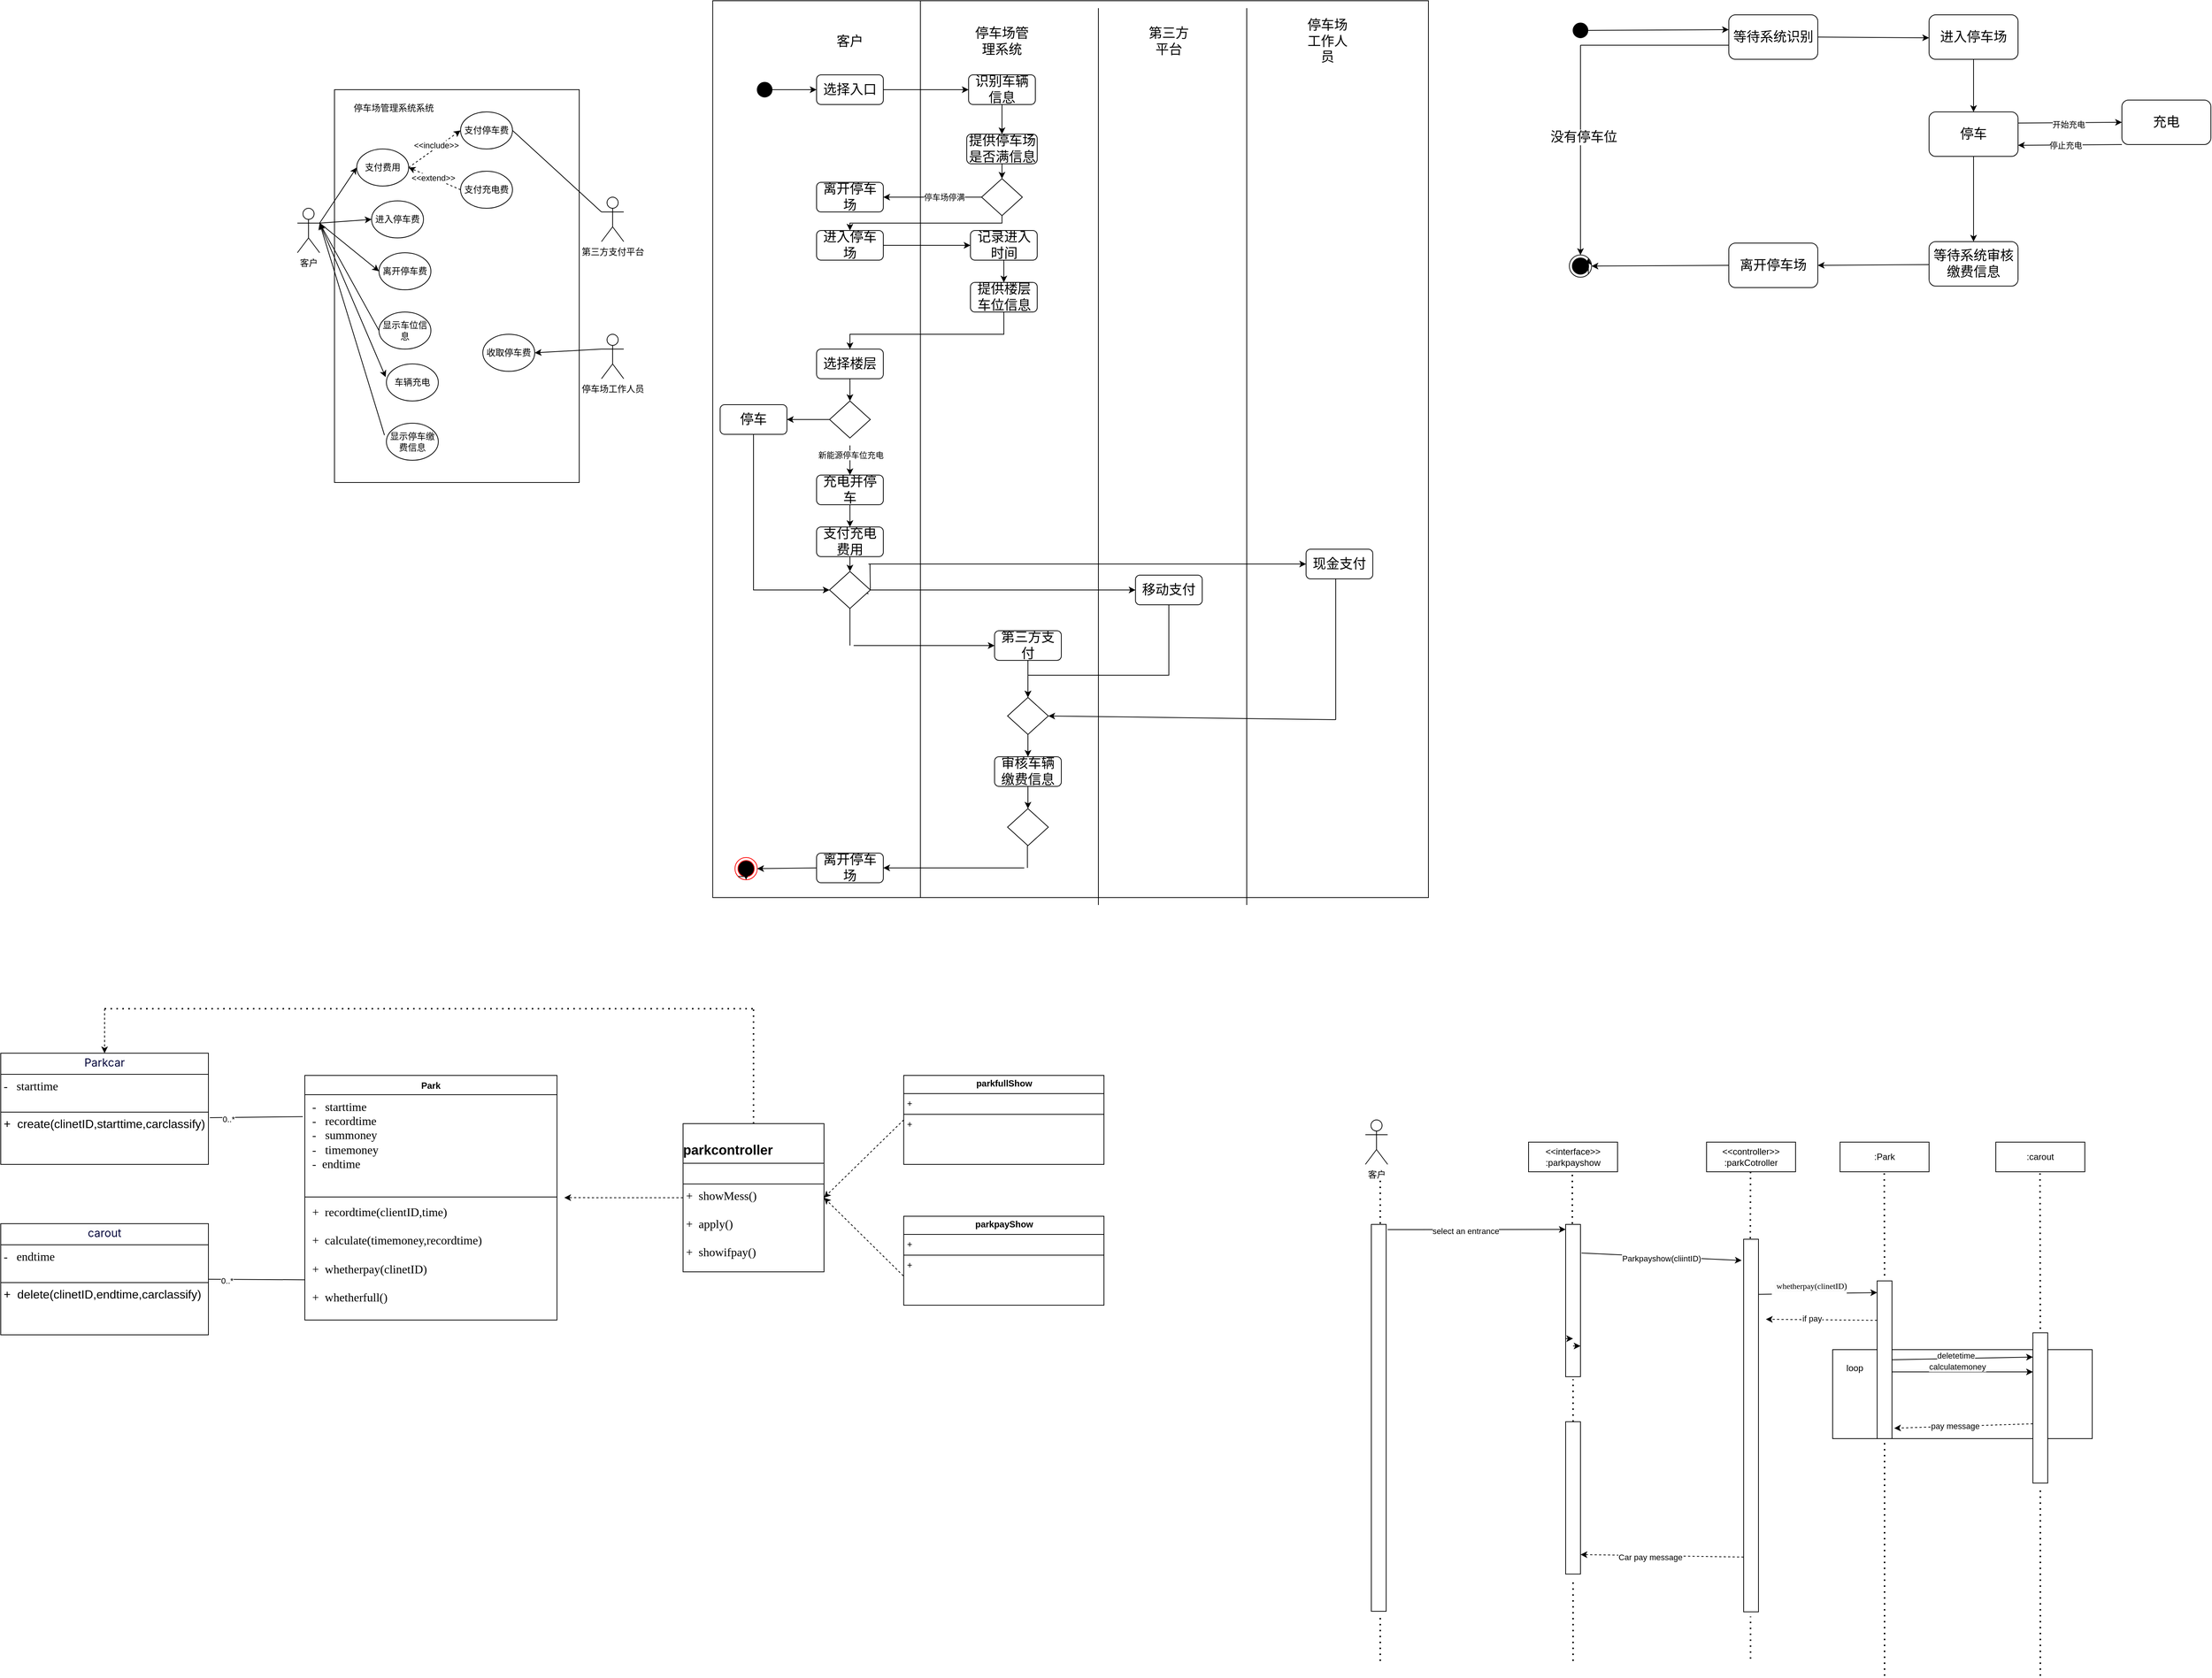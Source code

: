 <mxfile version="24.4.4" type="device">
  <diagram name="第 1 页" id="lfXEoLdGP4LViGJlwK80">
    <mxGraphModel dx="5074" dy="813" grid="1" gridSize="10" guides="1" tooltips="1" connect="1" arrows="1" fold="1" page="1" pageScale="1" pageWidth="3300" pageHeight="4681" math="0" shadow="0">
      <root>
        <mxCell id="0" />
        <mxCell id="1" parent="0" />
        <mxCell id="fWS9ggma_vgh0mWTJByZ-249" value="" style="rounded=0;whiteSpace=wrap;html=1;" vertex="1" parent="1">
          <mxGeometry x="2110" y="1930" width="350" height="120" as="geometry" />
        </mxCell>
        <mxCell id="fWS9ggma_vgh0mWTJByZ-144" value="" style="rounded=0;whiteSpace=wrap;html=1;" vertex="1" parent="1">
          <mxGeometry x="600" y="110" width="965" height="1210" as="geometry" />
        </mxCell>
        <mxCell id="fWS9ggma_vgh0mWTJByZ-30" value="" style="rounded=0;whiteSpace=wrap;html=1;" vertex="1" parent="1">
          <mxGeometry x="90" y="230" width="330" height="530" as="geometry" />
        </mxCell>
        <mxCell id="fWS9ggma_vgh0mWTJByZ-2" value="客户" style="shape=umlActor;verticalLabelPosition=bottom;verticalAlign=top;html=1;outlineConnect=0;" vertex="1" parent="1">
          <mxGeometry x="40" y="390" width="30" height="60" as="geometry" />
        </mxCell>
        <mxCell id="fWS9ggma_vgh0mWTJByZ-3" value="支付费用" style="ellipse;whiteSpace=wrap;html=1;" vertex="1" parent="1">
          <mxGeometry x="120" y="310" width="70" height="50" as="geometry" />
        </mxCell>
        <mxCell id="fWS9ggma_vgh0mWTJByZ-4" value="进入停车费" style="ellipse;whiteSpace=wrap;html=1;" vertex="1" parent="1">
          <mxGeometry x="140" y="380" width="70" height="50" as="geometry" />
        </mxCell>
        <mxCell id="fWS9ggma_vgh0mWTJByZ-5" value="离开停车费" style="ellipse;whiteSpace=wrap;html=1;" vertex="1" parent="1">
          <mxGeometry x="150" y="450" width="70" height="50" as="geometry" />
        </mxCell>
        <mxCell id="fWS9ggma_vgh0mWTJByZ-6" value="显示车位信息" style="ellipse;whiteSpace=wrap;html=1;" vertex="1" parent="1">
          <mxGeometry x="150" y="530" width="70" height="50" as="geometry" />
        </mxCell>
        <mxCell id="fWS9ggma_vgh0mWTJByZ-7" value="" style="endArrow=classic;html=1;rounded=0;exitX=0;exitY=0.5;exitDx=0;exitDy=0;entryX=1;entryY=0.333;entryDx=0;entryDy=0;entryPerimeter=0;" edge="1" parent="1" source="fWS9ggma_vgh0mWTJByZ-6" target="fWS9ggma_vgh0mWTJByZ-2">
          <mxGeometry width="50" height="50" relative="1" as="geometry">
            <mxPoint x="50" y="580" as="sourcePoint" />
            <mxPoint x="100" y="530" as="targetPoint" />
          </mxGeometry>
        </mxCell>
        <mxCell id="fWS9ggma_vgh0mWTJByZ-8" value="车辆充电" style="ellipse;whiteSpace=wrap;html=1;" vertex="1" parent="1">
          <mxGeometry x="160" y="600" width="70" height="50" as="geometry" />
        </mxCell>
        <mxCell id="fWS9ggma_vgh0mWTJByZ-9" value="" style="endArrow=classic;html=1;rounded=0;exitX=1;exitY=0.333;exitDx=0;exitDy=0;exitPerimeter=0;entryX=-0.014;entryY=0.356;entryDx=0;entryDy=0;entryPerimeter=0;" edge="1" parent="1" source="fWS9ggma_vgh0mWTJByZ-2" target="fWS9ggma_vgh0mWTJByZ-8">
          <mxGeometry width="50" height="50" relative="1" as="geometry">
            <mxPoint x="110" y="610" as="sourcePoint" />
            <mxPoint x="160" y="560" as="targetPoint" />
          </mxGeometry>
        </mxCell>
        <mxCell id="fWS9ggma_vgh0mWTJByZ-10" value="" style="endArrow=classic;html=1;rounded=0;exitX=1;exitY=0.5;exitDx=0;exitDy=0;entryX=0;entryY=0.5;entryDx=0;entryDy=0;dashed=1;" edge="1" parent="1" source="fWS9ggma_vgh0mWTJByZ-3" target="fWS9ggma_vgh0mWTJByZ-11">
          <mxGeometry width="50" height="50" relative="1" as="geometry">
            <mxPoint x="320" y="330" as="sourcePoint" />
            <mxPoint x="240" y="320" as="targetPoint" />
          </mxGeometry>
        </mxCell>
        <mxCell id="fWS9ggma_vgh0mWTJByZ-17" value="&amp;lt;&amp;lt;include&amp;gt;&amp;gt;" style="edgeLabel;html=1;align=center;verticalAlign=middle;resizable=0;points=[];" vertex="1" connectable="0" parent="fWS9ggma_vgh0mWTJByZ-10">
          <mxGeometry x="0.102" y="3" relative="1" as="geometry">
            <mxPoint as="offset" />
          </mxGeometry>
        </mxCell>
        <mxCell id="fWS9ggma_vgh0mWTJByZ-11" value="支付停车费" style="ellipse;whiteSpace=wrap;html=1;" vertex="1" parent="1">
          <mxGeometry x="260" y="260" width="70" height="50" as="geometry" />
        </mxCell>
        <mxCell id="fWS9ggma_vgh0mWTJByZ-12" value="" style="endArrow=classic;html=1;rounded=0;entryX=1;entryY=0.5;entryDx=0;entryDy=0;dashed=1;exitX=0;exitY=0.5;exitDx=0;exitDy=0;" edge="1" parent="1" source="fWS9ggma_vgh0mWTJByZ-16" target="fWS9ggma_vgh0mWTJByZ-3">
          <mxGeometry width="50" height="50" relative="1" as="geometry">
            <mxPoint x="280" y="370" as="sourcePoint" />
            <mxPoint x="320" y="440" as="targetPoint" />
          </mxGeometry>
        </mxCell>
        <mxCell id="fWS9ggma_vgh0mWTJByZ-15" value="&amp;lt;&amp;lt;extend&amp;gt;&amp;gt;" style="edgeLabel;html=1;align=center;verticalAlign=middle;resizable=0;points=[];" vertex="1" connectable="0" parent="fWS9ggma_vgh0mWTJByZ-12">
          <mxGeometry x="0.083" relative="1" as="geometry">
            <mxPoint as="offset" />
          </mxGeometry>
        </mxCell>
        <mxCell id="fWS9ggma_vgh0mWTJByZ-16" value="支付充电费" style="ellipse;whiteSpace=wrap;html=1;" vertex="1" parent="1">
          <mxGeometry x="260" y="340" width="70" height="50" as="geometry" />
        </mxCell>
        <mxCell id="fWS9ggma_vgh0mWTJByZ-19" value="" style="endArrow=classic;html=1;rounded=0;exitX=1;exitY=0.333;exitDx=0;exitDy=0;exitPerimeter=0;entryX=0;entryY=0.5;entryDx=0;entryDy=0;" edge="1" parent="1" source="fWS9ggma_vgh0mWTJByZ-2" target="fWS9ggma_vgh0mWTJByZ-3">
          <mxGeometry width="50" height="50" relative="1" as="geometry">
            <mxPoint x="80" y="390" as="sourcePoint" />
            <mxPoint x="130" y="340" as="targetPoint" />
          </mxGeometry>
        </mxCell>
        <mxCell id="fWS9ggma_vgh0mWTJByZ-20" value="" style="endArrow=classic;html=1;rounded=0;exitX=1;exitY=0.333;exitDx=0;exitDy=0;exitPerimeter=0;entryX=0;entryY=0.5;entryDx=0;entryDy=0;" edge="1" parent="1" source="fWS9ggma_vgh0mWTJByZ-2" target="fWS9ggma_vgh0mWTJByZ-4">
          <mxGeometry width="50" height="50" relative="1" as="geometry">
            <mxPoint x="30" y="600" as="sourcePoint" />
            <mxPoint x="80" y="550" as="targetPoint" />
          </mxGeometry>
        </mxCell>
        <mxCell id="fWS9ggma_vgh0mWTJByZ-21" value="" style="endArrow=classic;html=1;rounded=0;exitX=1;exitY=0.333;exitDx=0;exitDy=0;exitPerimeter=0;entryX=0;entryY=0.5;entryDx=0;entryDy=0;" edge="1" parent="1" source="fWS9ggma_vgh0mWTJByZ-2" target="fWS9ggma_vgh0mWTJByZ-5">
          <mxGeometry width="50" height="50" relative="1" as="geometry">
            <mxPoint x="40" y="620" as="sourcePoint" />
            <mxPoint x="90" y="570" as="targetPoint" />
          </mxGeometry>
        </mxCell>
        <mxCell id="fWS9ggma_vgh0mWTJByZ-24" value="第三方支付平台" style="shape=umlActor;verticalLabelPosition=bottom;verticalAlign=top;html=1;outlineConnect=0;" vertex="1" parent="1">
          <mxGeometry x="450" y="375" width="30" height="60" as="geometry" />
        </mxCell>
        <mxCell id="fWS9ggma_vgh0mWTJByZ-27" value="" style="endArrow=none;html=1;rounded=0;exitX=1;exitY=0.5;exitDx=0;exitDy=0;entryX=0;entryY=0.333;entryDx=0;entryDy=0;entryPerimeter=0;" edge="1" parent="1" source="fWS9ggma_vgh0mWTJByZ-11" target="fWS9ggma_vgh0mWTJByZ-24">
          <mxGeometry width="50" height="50" relative="1" as="geometry">
            <mxPoint x="360" y="530" as="sourcePoint" />
            <mxPoint x="410" y="480" as="targetPoint" />
          </mxGeometry>
        </mxCell>
        <mxCell id="fWS9ggma_vgh0mWTJByZ-28" value="显示停车缴费信息" style="ellipse;whiteSpace=wrap;html=1;" vertex="1" parent="1">
          <mxGeometry x="160" y="680" width="70" height="50" as="geometry" />
        </mxCell>
        <mxCell id="fWS9ggma_vgh0mWTJByZ-29" value="" style="endArrow=classic;html=1;rounded=0;exitX=-0.037;exitY=0.324;exitDx=0;exitDy=0;exitPerimeter=0;entryX=1;entryY=0.333;entryDx=0;entryDy=0;entryPerimeter=0;" edge="1" parent="1" source="fWS9ggma_vgh0mWTJByZ-28" target="fWS9ggma_vgh0mWTJByZ-2">
          <mxGeometry width="50" height="50" relative="1" as="geometry">
            <mxPoint x="70" y="620" as="sourcePoint" />
            <mxPoint x="120" y="570" as="targetPoint" />
          </mxGeometry>
        </mxCell>
        <mxCell id="fWS9ggma_vgh0mWTJByZ-31" value="停车场管理系统系统" style="text;html=1;align=center;verticalAlign=middle;whiteSpace=wrap;rounded=0;" vertex="1" parent="1">
          <mxGeometry x="110" y="240" width="120" height="30" as="geometry" />
        </mxCell>
        <mxCell id="fWS9ggma_vgh0mWTJByZ-47" value="停车场工作人员" style="shape=umlActor;verticalLabelPosition=bottom;verticalAlign=top;html=1;outlineConnect=0;" vertex="1" parent="1">
          <mxGeometry x="450" y="560" width="30" height="60" as="geometry" />
        </mxCell>
        <mxCell id="fWS9ggma_vgh0mWTJByZ-52" value="收取停车费" style="ellipse;whiteSpace=wrap;html=1;" vertex="1" parent="1">
          <mxGeometry x="290" y="560" width="70" height="50" as="geometry" />
        </mxCell>
        <mxCell id="fWS9ggma_vgh0mWTJByZ-53" value="" style="endArrow=classic;html=1;rounded=0;exitX=0;exitY=0.333;exitDx=0;exitDy=0;exitPerimeter=0;entryX=1;entryY=0.5;entryDx=0;entryDy=0;" edge="1" parent="1" source="fWS9ggma_vgh0mWTJByZ-47" target="fWS9ggma_vgh0mWTJByZ-52">
          <mxGeometry width="50" height="50" relative="1" as="geometry">
            <mxPoint x="490" y="510" as="sourcePoint" />
            <mxPoint x="540" y="460" as="targetPoint" />
          </mxGeometry>
        </mxCell>
        <mxCell id="fWS9ggma_vgh0mWTJByZ-57" value="" style="ellipse;html=1;shape=endState;fillColor=#000000;strokeColor=#ff0000;" vertex="1" parent="1">
          <mxGeometry x="630" y="1266" width="30" height="30" as="geometry" />
        </mxCell>
        <mxCell id="fWS9ggma_vgh0mWTJByZ-58" value="" style="ellipse;whiteSpace=wrap;html=1;aspect=fixed;strokeColor=default;gradientColor=none;fillColor=#000000;" vertex="1" parent="1">
          <mxGeometry x="660" y="220" width="20" height="20" as="geometry" />
        </mxCell>
        <mxCell id="fWS9ggma_vgh0mWTJByZ-59" value="&lt;font style=&quot;font-size: 18px;&quot;&gt;客户&lt;/font&gt;" style="text;html=1;align=center;verticalAlign=middle;whiteSpace=wrap;rounded=0;" vertex="1" parent="1">
          <mxGeometry x="755" y="150" width="60" height="30" as="geometry" />
        </mxCell>
        <mxCell id="fWS9ggma_vgh0mWTJByZ-60" value="" style="endArrow=classic;html=1;rounded=0;exitX=1;exitY=0.5;exitDx=0;exitDy=0;entryX=0;entryY=0.5;entryDx=0;entryDy=0;" edge="1" parent="1" source="fWS9ggma_vgh0mWTJByZ-58" target="fWS9ggma_vgh0mWTJByZ-61">
          <mxGeometry width="50" height="50" relative="1" as="geometry">
            <mxPoint x="730" y="290" as="sourcePoint" />
            <mxPoint x="750" y="230" as="targetPoint" />
          </mxGeometry>
        </mxCell>
        <mxCell id="fWS9ggma_vgh0mWTJByZ-61" value="&lt;font style=&quot;font-size: 18px;&quot;&gt;选择入口&lt;/font&gt;" style="rounded=1;whiteSpace=wrap;html=1;" vertex="1" parent="1">
          <mxGeometry x="740" y="210" width="90" height="40" as="geometry" />
        </mxCell>
        <mxCell id="fWS9ggma_vgh0mWTJByZ-65" value="" style="endArrow=classic;html=1;rounded=0;exitX=1;exitY=0.5;exitDx=0;exitDy=0;entryX=0;entryY=0.5;entryDx=0;entryDy=0;" edge="1" parent="1" source="fWS9ggma_vgh0mWTJByZ-61" target="fWS9ggma_vgh0mWTJByZ-67">
          <mxGeometry width="50" height="50" relative="1" as="geometry">
            <mxPoint x="930" y="340" as="sourcePoint" />
            <mxPoint x="900" y="230" as="targetPoint" />
          </mxGeometry>
        </mxCell>
        <mxCell id="fWS9ggma_vgh0mWTJByZ-66" value="&lt;font style=&quot;font-size: 18px;&quot;&gt;停车场管理系统&lt;/font&gt;" style="text;html=1;align=center;verticalAlign=middle;whiteSpace=wrap;rounded=0;" vertex="1" parent="1">
          <mxGeometry x="950" y="150" width="80" height="30" as="geometry" />
        </mxCell>
        <mxCell id="fWS9ggma_vgh0mWTJByZ-67" value="&lt;font style=&quot;font-size: 18px;&quot;&gt;识别车辆信息&lt;/font&gt;" style="rounded=1;whiteSpace=wrap;html=1;" vertex="1" parent="1">
          <mxGeometry x="945" y="210" width="90" height="40" as="geometry" />
        </mxCell>
        <mxCell id="fWS9ggma_vgh0mWTJByZ-68" value="" style="endArrow=classic;html=1;rounded=0;exitX=0.5;exitY=1;exitDx=0;exitDy=0;entryX=0.5;entryY=0;entryDx=0;entryDy=0;" edge="1" parent="1" source="fWS9ggma_vgh0mWTJByZ-67" target="fWS9ggma_vgh0mWTJByZ-70">
          <mxGeometry width="50" height="50" relative="1" as="geometry">
            <mxPoint x="960" y="390" as="sourcePoint" />
            <mxPoint x="990" y="280" as="targetPoint" />
          </mxGeometry>
        </mxCell>
        <mxCell id="fWS9ggma_vgh0mWTJByZ-70" value="&lt;font style=&quot;font-size: 18px;&quot;&gt;提供停车场是否满信息&lt;/font&gt;" style="rounded=1;whiteSpace=wrap;html=1;" vertex="1" parent="1">
          <mxGeometry x="942.5" y="290" width="95" height="40" as="geometry" />
        </mxCell>
        <mxCell id="fWS9ggma_vgh0mWTJByZ-71" value="" style="rhombus;whiteSpace=wrap;html=1;" vertex="1" parent="1">
          <mxGeometry x="962.5" y="350" width="55" height="50" as="geometry" />
        </mxCell>
        <mxCell id="fWS9ggma_vgh0mWTJByZ-72" value="" style="endArrow=classic;html=1;rounded=0;exitX=0.5;exitY=1;exitDx=0;exitDy=0;entryX=0.5;entryY=0;entryDx=0;entryDy=0;" edge="1" parent="1" source="fWS9ggma_vgh0mWTJByZ-70" target="fWS9ggma_vgh0mWTJByZ-71">
          <mxGeometry width="50" height="50" relative="1" as="geometry">
            <mxPoint x="870" y="500" as="sourcePoint" />
            <mxPoint x="920" y="450" as="targetPoint" />
          </mxGeometry>
        </mxCell>
        <mxCell id="fWS9ggma_vgh0mWTJByZ-73" value="" style="endArrow=classic;html=1;rounded=0;exitX=0;exitY=0.5;exitDx=0;exitDy=0;entryX=1;entryY=0.5;entryDx=0;entryDy=0;entryPerimeter=0;" edge="1" parent="1" source="fWS9ggma_vgh0mWTJByZ-71" target="fWS9ggma_vgh0mWTJByZ-75">
          <mxGeometry width="50" height="50" relative="1" as="geometry">
            <mxPoint x="730" y="450" as="sourcePoint" />
            <mxPoint x="830" y="375" as="targetPoint" />
          </mxGeometry>
        </mxCell>
        <mxCell id="fWS9ggma_vgh0mWTJByZ-74" value="Y" style="edgeLabel;html=1;align=center;verticalAlign=middle;resizable=0;points=[];" vertex="1" connectable="0" parent="fWS9ggma_vgh0mWTJByZ-73">
          <mxGeometry x="-0.17" y="1" relative="1" as="geometry">
            <mxPoint as="offset" />
          </mxGeometry>
        </mxCell>
        <mxCell id="fWS9ggma_vgh0mWTJByZ-89" value="停车场停满" style="edgeLabel;html=1;align=center;verticalAlign=middle;resizable=0;points=[];" vertex="1" connectable="0" parent="fWS9ggma_vgh0mWTJByZ-73">
          <mxGeometry x="-0.241" relative="1" as="geometry">
            <mxPoint as="offset" />
          </mxGeometry>
        </mxCell>
        <mxCell id="fWS9ggma_vgh0mWTJByZ-75" value="&lt;font style=&quot;font-size: 18px;&quot;&gt;离开停车场&lt;/font&gt;" style="rounded=1;whiteSpace=wrap;html=1;" vertex="1" parent="1">
          <mxGeometry x="740" y="355" width="90" height="40" as="geometry" />
        </mxCell>
        <mxCell id="fWS9ggma_vgh0mWTJByZ-76" value="" style="endArrow=classic;html=1;rounded=0;exitX=0.5;exitY=1;exitDx=0;exitDy=0;edgeStyle=orthogonalEdgeStyle;entryX=0.5;entryY=0;entryDx=0;entryDy=0;" edge="1" parent="1" source="fWS9ggma_vgh0mWTJByZ-71" target="fWS9ggma_vgh0mWTJByZ-78">
          <mxGeometry width="50" height="50" relative="1" as="geometry">
            <mxPoint x="1000" y="540" as="sourcePoint" />
            <mxPoint x="770" y="420" as="targetPoint" />
          </mxGeometry>
        </mxCell>
        <mxCell id="fWS9ggma_vgh0mWTJByZ-78" value="&lt;font style=&quot;font-size: 18px;&quot;&gt;进入停车场&lt;/font&gt;" style="rounded=1;whiteSpace=wrap;html=1;" vertex="1" parent="1">
          <mxGeometry x="740" y="420" width="90" height="40" as="geometry" />
        </mxCell>
        <mxCell id="fWS9ggma_vgh0mWTJByZ-80" value="" style="endArrow=classic;html=1;rounded=0;exitX=1;exitY=0.5;exitDx=0;exitDy=0;entryX=0;entryY=0.5;entryDx=0;entryDy=0;" edge="1" parent="1" source="fWS9ggma_vgh0mWTJByZ-78" target="fWS9ggma_vgh0mWTJByZ-81">
          <mxGeometry width="50" height="50" relative="1" as="geometry">
            <mxPoint x="840" y="440" as="sourcePoint" />
            <mxPoint x="960" y="440" as="targetPoint" />
          </mxGeometry>
        </mxCell>
        <mxCell id="fWS9ggma_vgh0mWTJByZ-81" value="&lt;font style=&quot;font-size: 18px;&quot;&gt;记录进入时间&lt;/font&gt;" style="rounded=1;whiteSpace=wrap;html=1;" vertex="1" parent="1">
          <mxGeometry x="947.5" y="420" width="90" height="40" as="geometry" />
        </mxCell>
        <mxCell id="fWS9ggma_vgh0mWTJByZ-82" value="" style="endArrow=classic;html=1;rounded=0;edgeStyle=orthogonalEdgeStyle;entryX=0.5;entryY=0;entryDx=0;entryDy=0;exitX=0.5;exitY=1;exitDx=0;exitDy=0;" edge="1" parent="1" source="fWS9ggma_vgh0mWTJByZ-85" target="fWS9ggma_vgh0mWTJByZ-84">
          <mxGeometry width="50" height="50" relative="1" as="geometry">
            <mxPoint x="992" y="550" as="sourcePoint" />
            <mxPoint x="780" y="550" as="targetPoint" />
            <Array as="points">
              <mxPoint x="992" y="530" />
              <mxPoint x="992" y="560" />
              <mxPoint x="785" y="560" />
            </Array>
          </mxGeometry>
        </mxCell>
        <mxCell id="fWS9ggma_vgh0mWTJByZ-84" value="&lt;font style=&quot;font-size: 18px;&quot;&gt;选择楼层&lt;/font&gt;" style="rounded=1;whiteSpace=wrap;html=1;" vertex="1" parent="1">
          <mxGeometry x="740" y="580" width="90" height="40" as="geometry" />
        </mxCell>
        <mxCell id="fWS9ggma_vgh0mWTJByZ-85" value="&lt;font style=&quot;font-size: 18px;&quot;&gt;提供楼层车位信息&lt;/font&gt;" style="rounded=1;whiteSpace=wrap;html=1;" vertex="1" parent="1">
          <mxGeometry x="947.5" y="490" width="90" height="40" as="geometry" />
        </mxCell>
        <mxCell id="fWS9ggma_vgh0mWTJByZ-86" value="" style="endArrow=classic;html=1;rounded=0;exitX=0.5;exitY=1;exitDx=0;exitDy=0;entryX=0.5;entryY=0;entryDx=0;entryDy=0;" edge="1" parent="1" source="fWS9ggma_vgh0mWTJByZ-81" target="fWS9ggma_vgh0mWTJByZ-85">
          <mxGeometry width="50" height="50" relative="1" as="geometry">
            <mxPoint x="1090" y="460" as="sourcePoint" />
            <mxPoint x="1140" y="410" as="targetPoint" />
          </mxGeometry>
        </mxCell>
        <mxCell id="fWS9ggma_vgh0mWTJByZ-87" value="" style="endArrow=classic;html=1;rounded=0;exitX=0.5;exitY=1;exitDx=0;exitDy=0;entryX=0.5;entryY=0;entryDx=0;entryDy=0;" edge="1" parent="1" source="fWS9ggma_vgh0mWTJByZ-84" target="fWS9ggma_vgh0mWTJByZ-88">
          <mxGeometry width="50" height="50" relative="1" as="geometry">
            <mxPoint x="890" y="650" as="sourcePoint" />
            <mxPoint x="785" y="650" as="targetPoint" />
          </mxGeometry>
        </mxCell>
        <mxCell id="fWS9ggma_vgh0mWTJByZ-88" value="" style="rhombus;whiteSpace=wrap;html=1;" vertex="1" parent="1">
          <mxGeometry x="757.5" y="650" width="55" height="50" as="geometry" />
        </mxCell>
        <mxCell id="fWS9ggma_vgh0mWTJByZ-90" value="" style="endArrow=classic;html=1;rounded=0;entryX=0.5;entryY=0;entryDx=0;entryDy=0;" edge="1" parent="1" target="fWS9ggma_vgh0mWTJByZ-94">
          <mxGeometry width="50" height="50" relative="1" as="geometry">
            <mxPoint x="785" y="710" as="sourcePoint" />
            <mxPoint x="785" y="750" as="targetPoint" />
          </mxGeometry>
        </mxCell>
        <mxCell id="fWS9ggma_vgh0mWTJByZ-93" value="新能源停车位充电" style="edgeLabel;html=1;align=center;verticalAlign=middle;resizable=0;points=[];" vertex="1" connectable="0" parent="fWS9ggma_vgh0mWTJByZ-90">
          <mxGeometry x="-0.347" y="1" relative="1" as="geometry">
            <mxPoint as="offset" />
          </mxGeometry>
        </mxCell>
        <mxCell id="fWS9ggma_vgh0mWTJByZ-91" value="" style="endArrow=classic;html=1;rounded=0;exitX=0;exitY=0.5;exitDx=0;exitDy=0;entryX=1;entryY=0.5;entryDx=0;entryDy=0;" edge="1" parent="1" source="fWS9ggma_vgh0mWTJByZ-88" target="fWS9ggma_vgh0mWTJByZ-92">
          <mxGeometry width="50" height="50" relative="1" as="geometry">
            <mxPoint x="600" y="700" as="sourcePoint" />
            <mxPoint x="710" y="675" as="targetPoint" />
          </mxGeometry>
        </mxCell>
        <mxCell id="fWS9ggma_vgh0mWTJByZ-92" value="&lt;font style=&quot;font-size: 18px;&quot;&gt;停车&lt;/font&gt;" style="rounded=1;whiteSpace=wrap;html=1;" vertex="1" parent="1">
          <mxGeometry x="610" y="655" width="90" height="40" as="geometry" />
        </mxCell>
        <mxCell id="fWS9ggma_vgh0mWTJByZ-94" value="&lt;font style=&quot;font-size: 18px;&quot;&gt;充电并停车&lt;/font&gt;" style="rounded=1;whiteSpace=wrap;html=1;" vertex="1" parent="1">
          <mxGeometry x="740" y="750" width="90" height="40" as="geometry" />
        </mxCell>
        <mxCell id="fWS9ggma_vgh0mWTJByZ-96" value="" style="endArrow=classic;html=1;rounded=0;exitX=0.5;exitY=1;exitDx=0;exitDy=0;entryX=0.5;entryY=0;entryDx=0;entryDy=0;" edge="1" parent="1" source="fWS9ggma_vgh0mWTJByZ-94" target="fWS9ggma_vgh0mWTJByZ-97">
          <mxGeometry width="50" height="50" relative="1" as="geometry">
            <mxPoint x="840" y="880" as="sourcePoint" />
            <mxPoint x="785" y="820" as="targetPoint" />
          </mxGeometry>
        </mxCell>
        <mxCell id="fWS9ggma_vgh0mWTJByZ-97" value="&lt;font style=&quot;font-size: 18px;&quot;&gt;支付充电费用&lt;/font&gt;" style="rounded=1;whiteSpace=wrap;html=1;" vertex="1" parent="1">
          <mxGeometry x="740" y="820" width="90" height="40" as="geometry" />
        </mxCell>
        <mxCell id="fWS9ggma_vgh0mWTJByZ-98" value="" style="endArrow=classic;html=1;rounded=0;exitX=0.5;exitY=1;exitDx=0;exitDy=0;edgeStyle=orthogonalEdgeStyle;entryX=0;entryY=0.5;entryDx=0;entryDy=0;" edge="1" parent="1" source="fWS9ggma_vgh0mWTJByZ-92" target="fWS9ggma_vgh0mWTJByZ-99">
          <mxGeometry width="50" height="50" relative="1" as="geometry">
            <mxPoint x="700" y="970" as="sourcePoint" />
            <mxPoint x="720" y="990" as="targetPoint" />
            <Array as="points">
              <mxPoint x="655" y="905" />
            </Array>
          </mxGeometry>
        </mxCell>
        <mxCell id="fWS9ggma_vgh0mWTJByZ-99" value="" style="rhombus;whiteSpace=wrap;html=1;" vertex="1" parent="1">
          <mxGeometry x="757.5" y="880" width="55" height="50" as="geometry" />
        </mxCell>
        <mxCell id="fWS9ggma_vgh0mWTJByZ-100" value="" style="endArrow=classic;html=1;rounded=0;exitX=0.5;exitY=1;exitDx=0;exitDy=0;entryX=0.5;entryY=0;entryDx=0;entryDy=0;" edge="1" parent="1" source="fWS9ggma_vgh0mWTJByZ-97" target="fWS9ggma_vgh0mWTJByZ-99">
          <mxGeometry width="50" height="50" relative="1" as="geometry">
            <mxPoint x="870" y="860" as="sourcePoint" />
            <mxPoint x="920" y="810" as="targetPoint" />
          </mxGeometry>
        </mxCell>
        <mxCell id="fWS9ggma_vgh0mWTJByZ-102" value="" style="endArrow=classic;html=1;rounded=0;exitX=1;exitY=0.5;exitDx=0;exitDy=0;entryX=0;entryY=0.5;entryDx=0;entryDy=0;" edge="1" parent="1" source="fWS9ggma_vgh0mWTJByZ-99" target="fWS9ggma_vgh0mWTJByZ-103">
          <mxGeometry width="50" height="50" relative="1" as="geometry">
            <mxPoint x="850" y="920" as="sourcePoint" />
            <mxPoint x="970" y="905" as="targetPoint" />
          </mxGeometry>
        </mxCell>
        <mxCell id="fWS9ggma_vgh0mWTJByZ-103" value="&lt;font style=&quot;font-size: 18px;&quot;&gt;移动支付&lt;/font&gt;" style="rounded=1;whiteSpace=wrap;html=1;" vertex="1" parent="1">
          <mxGeometry x="1170" y="885" width="90" height="40" as="geometry" />
        </mxCell>
        <mxCell id="fWS9ggma_vgh0mWTJByZ-105" value="" style="endArrow=none;html=1;rounded=0;exitX=0.5;exitY=1;exitDx=0;exitDy=0;" edge="1" parent="1" source="fWS9ggma_vgh0mWTJByZ-99">
          <mxGeometry width="50" height="50" relative="1" as="geometry">
            <mxPoint x="810" y="1080" as="sourcePoint" />
            <mxPoint x="785" y="980" as="targetPoint" />
          </mxGeometry>
        </mxCell>
        <mxCell id="fWS9ggma_vgh0mWTJByZ-108" value="&lt;font style=&quot;font-size: 18px;&quot;&gt;第三方支付&lt;/font&gt;" style="rounded=1;whiteSpace=wrap;html=1;" vertex="1" parent="1">
          <mxGeometry x="980" y="960" width="90" height="40" as="geometry" />
        </mxCell>
        <mxCell id="fWS9ggma_vgh0mWTJByZ-109" value="" style="endArrow=none;html=1;rounded=0;" edge="1" parent="1" target="fWS9ggma_vgh0mWTJByZ-99">
          <mxGeometry width="50" height="50" relative="1" as="geometry">
            <mxPoint x="810" y="910" as="sourcePoint" />
            <mxPoint x="860" y="860" as="targetPoint" />
          </mxGeometry>
        </mxCell>
        <mxCell id="fWS9ggma_vgh0mWTJByZ-111" value="" style="endArrow=none;html=1;rounded=0;exitX=1;exitY=0.5;exitDx=0;exitDy=0;" edge="1" parent="1" source="fWS9ggma_vgh0mWTJByZ-99">
          <mxGeometry width="50" height="50" relative="1" as="geometry">
            <mxPoint x="920" y="870" as="sourcePoint" />
            <mxPoint x="812" y="870" as="targetPoint" />
          </mxGeometry>
        </mxCell>
        <mxCell id="fWS9ggma_vgh0mWTJByZ-113" value="&lt;font style=&quot;font-size: 18px;&quot;&gt;现金支付&lt;/font&gt;" style="rounded=1;whiteSpace=wrap;html=1;" vertex="1" parent="1">
          <mxGeometry x="1400" y="850" width="90" height="40" as="geometry" />
        </mxCell>
        <mxCell id="fWS9ggma_vgh0mWTJByZ-114" value="&lt;font style=&quot;font-size: 18px;&quot;&gt;第三方平台&lt;/font&gt;" style="text;html=1;align=center;verticalAlign=middle;whiteSpace=wrap;rounded=0;" vertex="1" parent="1">
          <mxGeometry x="1185" y="150" width="60" height="30" as="geometry" />
        </mxCell>
        <mxCell id="fWS9ggma_vgh0mWTJByZ-115" value="&lt;font style=&quot;font-size: 18px;&quot;&gt;停车场工作人员&lt;/font&gt;" style="text;html=1;align=center;verticalAlign=middle;whiteSpace=wrap;rounded=0;" vertex="1" parent="1">
          <mxGeometry x="1399" y="150" width="60" height="30" as="geometry" />
        </mxCell>
        <mxCell id="fWS9ggma_vgh0mWTJByZ-116" value="" style="endArrow=classic;html=1;rounded=0;entryX=0;entryY=0.5;entryDx=0;entryDy=0;" edge="1" parent="1" target="fWS9ggma_vgh0mWTJByZ-108">
          <mxGeometry width="50" height="50" relative="1" as="geometry">
            <mxPoint x="790" y="980" as="sourcePoint" />
            <mxPoint x="870" y="940" as="targetPoint" />
          </mxGeometry>
        </mxCell>
        <mxCell id="fWS9ggma_vgh0mWTJByZ-118" value="" style="endArrow=classic;html=1;rounded=0;entryX=0;entryY=0.5;entryDx=0;entryDy=0;" edge="1" parent="1" target="fWS9ggma_vgh0mWTJByZ-113">
          <mxGeometry width="50" height="50" relative="1" as="geometry">
            <mxPoint x="810" y="870" as="sourcePoint" />
            <mxPoint x="880" y="830" as="targetPoint" />
          </mxGeometry>
        </mxCell>
        <mxCell id="fWS9ggma_vgh0mWTJByZ-119" value="" style="endArrow=classic;html=1;rounded=0;exitX=0.5;exitY=1;exitDx=0;exitDy=0;edgeStyle=orthogonalEdgeStyle;entryX=0.5;entryY=0;entryDx=0;entryDy=0;" edge="1" parent="1" source="fWS9ggma_vgh0mWTJByZ-103" target="fWS9ggma_vgh0mWTJByZ-122">
          <mxGeometry width="50" height="50" relative="1" as="geometry">
            <mxPoint x="1260" y="1000" as="sourcePoint" />
            <mxPoint x="1020" y="1110" as="targetPoint" />
            <Array as="points">
              <mxPoint x="1215" y="1020" />
              <mxPoint x="1025" y="1020" />
            </Array>
          </mxGeometry>
        </mxCell>
        <mxCell id="fWS9ggma_vgh0mWTJByZ-120" value="" style="endArrow=classic;html=1;rounded=0;exitX=0.5;exitY=1;exitDx=0;exitDy=0;entryX=0.5;entryY=0;entryDx=0;entryDy=0;" edge="1" parent="1" source="fWS9ggma_vgh0mWTJByZ-108" target="fWS9ggma_vgh0mWTJByZ-122">
          <mxGeometry width="50" height="50" relative="1" as="geometry">
            <mxPoint x="1090" y="1100" as="sourcePoint" />
            <mxPoint x="1025" y="1040" as="targetPoint" />
          </mxGeometry>
        </mxCell>
        <mxCell id="fWS9ggma_vgh0mWTJByZ-122" value="" style="rhombus;whiteSpace=wrap;html=1;" vertex="1" parent="1">
          <mxGeometry x="997.5" y="1050" width="55" height="50" as="geometry" />
        </mxCell>
        <mxCell id="fWS9ggma_vgh0mWTJByZ-124" value="" style="endArrow=none;html=1;rounded=0;" edge="1" parent="1">
          <mxGeometry width="50" height="50" relative="1" as="geometry">
            <mxPoint x="1440" y="1080" as="sourcePoint" />
            <mxPoint x="1440" y="890" as="targetPoint" />
          </mxGeometry>
        </mxCell>
        <mxCell id="fWS9ggma_vgh0mWTJByZ-126" value="" style="endArrow=classic;html=1;rounded=0;entryX=1;entryY=0.5;entryDx=0;entryDy=0;" edge="1" parent="1" target="fWS9ggma_vgh0mWTJByZ-122">
          <mxGeometry width="50" height="50" relative="1" as="geometry">
            <mxPoint x="1440" y="1080" as="sourcePoint" />
            <mxPoint x="1180" y="1020" as="targetPoint" />
          </mxGeometry>
        </mxCell>
        <mxCell id="fWS9ggma_vgh0mWTJByZ-127" value="&lt;font style=&quot;font-size: 18px;&quot;&gt;审核车辆缴费信息&lt;/font&gt;" style="rounded=1;whiteSpace=wrap;html=1;" vertex="1" parent="1">
          <mxGeometry x="980" y="1130" width="90" height="40" as="geometry" />
        </mxCell>
        <mxCell id="fWS9ggma_vgh0mWTJByZ-128" value="" style="endArrow=classic;html=1;rounded=0;exitX=0.5;exitY=1;exitDx=0;exitDy=0;" edge="1" parent="1" source="fWS9ggma_vgh0mWTJByZ-122" target="fWS9ggma_vgh0mWTJByZ-127">
          <mxGeometry width="50" height="50" relative="1" as="geometry">
            <mxPoint x="1170" y="1160" as="sourcePoint" />
            <mxPoint x="1220" y="1110" as="targetPoint" />
          </mxGeometry>
        </mxCell>
        <mxCell id="fWS9ggma_vgh0mWTJByZ-129" value="" style="endArrow=classic;html=1;rounded=0;exitX=0.5;exitY=1;exitDx=0;exitDy=0;" edge="1" parent="1" source="fWS9ggma_vgh0mWTJByZ-127">
          <mxGeometry width="50" height="50" relative="1" as="geometry">
            <mxPoint x="1080" y="1280" as="sourcePoint" />
            <mxPoint x="1025" y="1200" as="targetPoint" />
          </mxGeometry>
        </mxCell>
        <mxCell id="fWS9ggma_vgh0mWTJByZ-130" value="" style="rhombus;whiteSpace=wrap;html=1;" vertex="1" parent="1">
          <mxGeometry x="997.5" y="1200" width="55" height="50" as="geometry" />
        </mxCell>
        <mxCell id="fWS9ggma_vgh0mWTJByZ-132" value="" style="endArrow=none;html=1;rounded=0;" edge="1" parent="1">
          <mxGeometry width="50" height="50" relative="1" as="geometry">
            <mxPoint x="1024.29" y="1280" as="sourcePoint" />
            <mxPoint x="1024.29" y="1250" as="targetPoint" />
          </mxGeometry>
        </mxCell>
        <mxCell id="fWS9ggma_vgh0mWTJByZ-133" value="" style="endArrow=classic;html=1;rounded=0;entryX=1;entryY=0.5;entryDx=0;entryDy=0;" edge="1" parent="1" target="fWS9ggma_vgh0mWTJByZ-134">
          <mxGeometry width="50" height="50" relative="1" as="geometry">
            <mxPoint x="1020" y="1280" as="sourcePoint" />
            <mxPoint x="830" y="1280" as="targetPoint" />
          </mxGeometry>
        </mxCell>
        <mxCell id="fWS9ggma_vgh0mWTJByZ-134" value="&lt;font style=&quot;font-size: 18px;&quot;&gt;离开停车场&lt;/font&gt;" style="rounded=1;whiteSpace=wrap;html=1;" vertex="1" parent="1">
          <mxGeometry x="740" y="1260" width="90" height="40" as="geometry" />
        </mxCell>
        <mxCell id="fWS9ggma_vgh0mWTJByZ-137" value="" style="endArrow=classic;html=1;rounded=0;exitX=0;exitY=0.5;exitDx=0;exitDy=0;entryX=1;entryY=0.5;entryDx=0;entryDy=0;" edge="1" parent="1" source="fWS9ggma_vgh0mWTJByZ-134" target="fWS9ggma_vgh0mWTJByZ-57">
          <mxGeometry width="50" height="50" relative="1" as="geometry">
            <mxPoint x="600" y="1240" as="sourcePoint" />
            <mxPoint x="680" y="1280" as="targetPoint" />
          </mxGeometry>
        </mxCell>
        <mxCell id="fWS9ggma_vgh0mWTJByZ-141" style="edgeStyle=orthogonalEdgeStyle;rounded=0;orthogonalLoop=1;jettySize=auto;html=1;exitX=0;exitY=1;exitDx=0;exitDy=0;entryX=0.5;entryY=1;entryDx=0;entryDy=0;" edge="1" parent="1" source="fWS9ggma_vgh0mWTJByZ-57" target="fWS9ggma_vgh0mWTJByZ-57">
          <mxGeometry relative="1" as="geometry" />
        </mxCell>
        <mxCell id="fWS9ggma_vgh0mWTJByZ-146" value="" style="endArrow=none;html=1;rounded=0;" edge="1" parent="1">
          <mxGeometry width="50" height="50" relative="1" as="geometry">
            <mxPoint x="880" y="1320" as="sourcePoint" />
            <mxPoint x="880" y="110" as="targetPoint" />
          </mxGeometry>
        </mxCell>
        <mxCell id="fWS9ggma_vgh0mWTJByZ-147" value="" style="endArrow=none;html=1;rounded=0;" edge="1" parent="1">
          <mxGeometry width="50" height="50" relative="1" as="geometry">
            <mxPoint x="1120" y="1330" as="sourcePoint" />
            <mxPoint x="1120" y="120" as="targetPoint" />
          </mxGeometry>
        </mxCell>
        <mxCell id="fWS9ggma_vgh0mWTJByZ-148" value="" style="endArrow=none;html=1;rounded=0;" edge="1" parent="1">
          <mxGeometry width="50" height="50" relative="1" as="geometry">
            <mxPoint x="1320" y="1330" as="sourcePoint" />
            <mxPoint x="1320" y="120" as="targetPoint" />
          </mxGeometry>
        </mxCell>
        <mxCell id="fWS9ggma_vgh0mWTJByZ-149" value="" style="ellipse;whiteSpace=wrap;html=1;aspect=fixed;strokeColor=default;gradientColor=none;fillColor=#000000;" vertex="1" parent="1">
          <mxGeometry x="1760" y="140" width="20" height="20" as="geometry" />
        </mxCell>
        <mxCell id="fWS9ggma_vgh0mWTJByZ-150" value="" style="ellipse;html=1;shape=endState;fillColor=#000000;strokeColor=#0d0d0d;" vertex="1" parent="1">
          <mxGeometry x="1755" y="453" width="30" height="30" as="geometry" />
        </mxCell>
        <mxCell id="fWS9ggma_vgh0mWTJByZ-151" value="" style="endArrow=classic;html=1;rounded=0;exitX=1;exitY=0.5;exitDx=0;exitDy=0;entryX=0;entryY=0.333;entryDx=0;entryDy=0;entryPerimeter=0;" edge="1" parent="1" source="fWS9ggma_vgh0mWTJByZ-149" target="fWS9ggma_vgh0mWTJByZ-152">
          <mxGeometry width="50" height="50" relative="1" as="geometry">
            <mxPoint x="2100" y="170" as="sourcePoint" />
            <mxPoint x="1960" y="150" as="targetPoint" />
          </mxGeometry>
        </mxCell>
        <mxCell id="fWS9ggma_vgh0mWTJByZ-152" value="&lt;font style=&quot;font-size: 18px;&quot;&gt;等待系统识别&lt;/font&gt;" style="rounded=1;whiteSpace=wrap;html=1;" vertex="1" parent="1">
          <mxGeometry x="1970" y="129" width="120" height="60" as="geometry" />
        </mxCell>
        <mxCell id="fWS9ggma_vgh0mWTJByZ-153" value="" style="endArrow=none;html=1;rounded=0;" edge="1" parent="1">
          <mxGeometry width="50" height="50" relative="1" as="geometry">
            <mxPoint x="1770" y="170" as="sourcePoint" />
            <mxPoint x="1970" y="170" as="targetPoint" />
          </mxGeometry>
        </mxCell>
        <mxCell id="fWS9ggma_vgh0mWTJByZ-154" value="" style="endArrow=classic;html=1;rounded=0;entryX=0.5;entryY=0;entryDx=0;entryDy=0;" edge="1" parent="1" target="fWS9ggma_vgh0mWTJByZ-150">
          <mxGeometry width="50" height="50" relative="1" as="geometry">
            <mxPoint x="1770" y="170" as="sourcePoint" />
            <mxPoint x="1770" y="370" as="targetPoint" />
          </mxGeometry>
        </mxCell>
        <mxCell id="fWS9ggma_vgh0mWTJByZ-156" value="&lt;font style=&quot;font-size: 18px;&quot;&gt;没有停车位&lt;/font&gt;" style="edgeLabel;html=1;align=center;verticalAlign=middle;resizable=0;points=[];" vertex="1" connectable="0" parent="fWS9ggma_vgh0mWTJByZ-154">
          <mxGeometry x="-0.128" y="4" relative="1" as="geometry">
            <mxPoint as="offset" />
          </mxGeometry>
        </mxCell>
        <mxCell id="fWS9ggma_vgh0mWTJByZ-155" style="edgeStyle=orthogonalEdgeStyle;rounded=0;orthogonalLoop=1;jettySize=auto;html=1;exitX=1;exitY=1;exitDx=0;exitDy=0;entryX=1;entryY=0;entryDx=0;entryDy=0;" edge="1" parent="1" source="fWS9ggma_vgh0mWTJByZ-150" target="fWS9ggma_vgh0mWTJByZ-150">
          <mxGeometry relative="1" as="geometry" />
        </mxCell>
        <mxCell id="fWS9ggma_vgh0mWTJByZ-157" value="" style="endArrow=classic;html=1;rounded=0;exitX=1;exitY=0.5;exitDx=0;exitDy=0;" edge="1" parent="1" source="fWS9ggma_vgh0mWTJByZ-152">
          <mxGeometry width="50" height="50" relative="1" as="geometry">
            <mxPoint x="2260" y="200" as="sourcePoint" />
            <mxPoint x="2240" y="160" as="targetPoint" />
          </mxGeometry>
        </mxCell>
        <mxCell id="fWS9ggma_vgh0mWTJByZ-159" value="&lt;span style=&quot;font-size: 18px;&quot;&gt;进入停车场&lt;/span&gt;" style="rounded=1;whiteSpace=wrap;html=1;" vertex="1" parent="1">
          <mxGeometry x="2240" y="129" width="120" height="60" as="geometry" />
        </mxCell>
        <mxCell id="fWS9ggma_vgh0mWTJByZ-160" value="" style="endArrow=classic;html=1;rounded=0;exitX=0.5;exitY=1;exitDx=0;exitDy=0;entryX=0.5;entryY=0;entryDx=0;entryDy=0;" edge="1" parent="1" source="fWS9ggma_vgh0mWTJByZ-159" target="fWS9ggma_vgh0mWTJByZ-161">
          <mxGeometry width="50" height="50" relative="1" as="geometry">
            <mxPoint x="2370" y="420" as="sourcePoint" />
            <mxPoint x="2300" y="260" as="targetPoint" />
          </mxGeometry>
        </mxCell>
        <mxCell id="fWS9ggma_vgh0mWTJByZ-161" value="&lt;span style=&quot;font-size: 18px;&quot;&gt;停车&lt;/span&gt;" style="rounded=1;whiteSpace=wrap;html=1;" vertex="1" parent="1">
          <mxGeometry x="2240" y="260" width="120" height="60" as="geometry" />
        </mxCell>
        <mxCell id="fWS9ggma_vgh0mWTJByZ-162" value="" style="endArrow=classic;html=1;rounded=0;exitX=1;exitY=0.25;exitDx=0;exitDy=0;entryX=0;entryY=0.5;entryDx=0;entryDy=0;" edge="1" parent="1" source="fWS9ggma_vgh0mWTJByZ-161" target="fWS9ggma_vgh0mWTJByZ-163">
          <mxGeometry width="50" height="50" relative="1" as="geometry">
            <mxPoint x="2500" y="290" as="sourcePoint" />
            <mxPoint x="2500" y="275" as="targetPoint" />
          </mxGeometry>
        </mxCell>
        <mxCell id="fWS9ggma_vgh0mWTJByZ-164" value="开始充电" style="edgeLabel;html=1;align=center;verticalAlign=middle;resizable=0;points=[];" vertex="1" connectable="0" parent="fWS9ggma_vgh0mWTJByZ-162">
          <mxGeometry x="-0.046" y="-2" relative="1" as="geometry">
            <mxPoint x="1" as="offset" />
          </mxGeometry>
        </mxCell>
        <mxCell id="fWS9ggma_vgh0mWTJByZ-163" value="&lt;span style=&quot;font-size: 18px;&quot;&gt;充电&lt;/span&gt;" style="rounded=1;whiteSpace=wrap;html=1;" vertex="1" parent="1">
          <mxGeometry x="2500" y="244" width="120" height="60" as="geometry" />
        </mxCell>
        <mxCell id="fWS9ggma_vgh0mWTJByZ-165" value="" style="endArrow=classic;html=1;rounded=0;exitX=0;exitY=1;exitDx=0;exitDy=0;entryX=1;entryY=0.75;entryDx=0;entryDy=0;" edge="1" parent="1" source="fWS9ggma_vgh0mWTJByZ-163" target="fWS9ggma_vgh0mWTJByZ-161">
          <mxGeometry width="50" height="50" relative="1" as="geometry">
            <mxPoint x="2190" y="400" as="sourcePoint" />
            <mxPoint x="2240" y="350" as="targetPoint" />
          </mxGeometry>
        </mxCell>
        <mxCell id="fWS9ggma_vgh0mWTJByZ-166" value="停止充电" style="edgeLabel;html=1;align=center;verticalAlign=middle;resizable=0;points=[];" vertex="1" connectable="0" parent="fWS9ggma_vgh0mWTJByZ-165">
          <mxGeometry x="0.103" relative="1" as="geometry">
            <mxPoint x="1" as="offset" />
          </mxGeometry>
        </mxCell>
        <mxCell id="fWS9ggma_vgh0mWTJByZ-167" value="" style="endArrow=classic;html=1;rounded=0;exitX=0.5;exitY=1;exitDx=0;exitDy=0;entryX=0.5;entryY=0;entryDx=0;entryDy=0;" edge="1" parent="1" source="fWS9ggma_vgh0mWTJByZ-161" target="fWS9ggma_vgh0mWTJByZ-168">
          <mxGeometry width="50" height="50" relative="1" as="geometry">
            <mxPoint x="2350" y="630" as="sourcePoint" />
            <mxPoint x="2300" y="400" as="targetPoint" />
          </mxGeometry>
        </mxCell>
        <mxCell id="fWS9ggma_vgh0mWTJByZ-168" value="&lt;span style=&quot;font-size: 18px;&quot;&gt;等待系统审核缴费信息&lt;/span&gt;" style="rounded=1;whiteSpace=wrap;html=1;" vertex="1" parent="1">
          <mxGeometry x="2240" y="435" width="120" height="60" as="geometry" />
        </mxCell>
        <mxCell id="fWS9ggma_vgh0mWTJByZ-169" value="" style="endArrow=classic;html=1;rounded=0;exitX=0;exitY=0.5;exitDx=0;exitDy=0;entryX=1;entryY=0.5;entryDx=0;entryDy=0;" edge="1" parent="1" target="fWS9ggma_vgh0mWTJByZ-170">
          <mxGeometry width="50" height="50" relative="1" as="geometry">
            <mxPoint x="2240" y="466" as="sourcePoint" />
            <mxPoint x="2110" y="461" as="targetPoint" />
          </mxGeometry>
        </mxCell>
        <mxCell id="fWS9ggma_vgh0mWTJByZ-170" value="&lt;span style=&quot;font-size: 18px;&quot;&gt;离开停车场&lt;/span&gt;" style="rounded=1;whiteSpace=wrap;html=1;" vertex="1" parent="1">
          <mxGeometry x="1970" y="437" width="120" height="60" as="geometry" />
        </mxCell>
        <mxCell id="fWS9ggma_vgh0mWTJByZ-173" value="" style="endArrow=classic;html=1;rounded=0;exitX=0;exitY=0.5;exitDx=0;exitDy=0;entryX=1;entryY=0.5;entryDx=0;entryDy=0;" edge="1" parent="1" source="fWS9ggma_vgh0mWTJByZ-170" target="fWS9ggma_vgh0mWTJByZ-150">
          <mxGeometry width="50" height="50" relative="1" as="geometry">
            <mxPoint x="1950" y="410" as="sourcePoint" />
            <mxPoint x="2000" y="360" as="targetPoint" />
          </mxGeometry>
        </mxCell>
        <mxCell id="fWS9ggma_vgh0mWTJByZ-174" value="&lt;p style=&quot;text-align: center; margin: 4px 0px 0px;&quot;&gt;&lt;font style=&quot;font-size: 18px;&quot; face=&quot;Helvetica&quot;&gt;&lt;span style=&quot;background-color: initial; text-align: left;&quot;&gt;&lt;b style=&quot;&quot;&gt;&amp;nbsp; &amp;nbsp; &amp;nbsp; &amp;nbsp; &amp;nbsp; &amp;nbsp; &amp;nbsp; parkcontroller&lt;/b&gt;&lt;/span&gt;&lt;span style=&quot;color: rgba(0, 0, 0, 0); text-wrap: nowrap; background-color: initial; text-align: left;&quot;&gt;%3CmxGraphModel%3E%3Croot%3E%3CmxCell%20id%3D%220%22%2F%3E%3CmxCell%20id%3D%221%22%20parent%3D%220%22%2F%3E%3CmxCell%20id%3D%222%22%20value%3D%22%26lt%3Bp%20style%3D%26quot%3Bmargin%3A0px%3Bmargin-top%3A4px%3Btext-align%3Acenter%3B%26quot%3B%26gt%3B%26lt%3Bb%26gt%3BClass%26lt%3B%2Fb%26gt%3B%26lt%3B%2Fp%26gt%3B%26lt%3Bhr%20size%3D%26quot%3B1%26quot%3B%20style%3D%26quot%3Bborder-style%3Asolid%3B%26quot%3B%2F%26gt%3B%26lt%3Bp%20style%3D%26quot%3Bmargin%3A0px%3Bmargin-left%3A4px%3B%26quot%3B%26gt%3B%2B%20field%3A%20Type%26lt%3B%2Fp%26gt%3B%26lt%3Bhr%20size%3D%26quot%3B1%26quot%3B%20style%3D%26quot%3Bborder-style%3Asolid%3B%26quot%3B%2F%26gt%3B%26lt%3Bp%20style%3D%26quot%3Bmargin%3A0px%3Bmargin-left%3A4px%3B%26quot%3B%26gt%3B%2B%20method()%3A%20Type%26lt%3B%2Fp%26gt%3B%22%20style%3D%22verticalAlign%3Dtop%3Balign%3Dleft%3Boverflow%3Dfill%3Bhtml%3D1%3BwhiteSpace%3Dwrap%3B%22%20vertex%3D%221%22%20parent%3D%221%22%3E%3CmxGeometry%20x%3D%22630%22%20y%3D%2290%22%20width%3D%22160%22%20height%3D%2290%22%20as%3D%22geometry%22%2F%3E%3C%2FmxCell%3E%3C%2Froot%3E%3C%2FmxGraphModel%3&lt;/span&gt;&lt;b style=&quot;background-color: initial;&quot;&gt;Controller&lt;/b&gt;&lt;/font&gt;&lt;/p&gt;&lt;hr size=&quot;1&quot; style=&quot;border-style:solid;&quot;&gt;&lt;p style=&quot;margin:0px;margin-left:4px;&quot;&gt;&lt;br&gt;&lt;/p&gt;&lt;hr size=&quot;1&quot; style=&quot;border-style:solid;&quot;&gt;&lt;p style=&quot;margin:0px;margin-left:4px;&quot;&gt;&lt;font size=&quot;3&quot; face=&quot;RY7z2Xwn7kv8BznoPx8B&quot; style=&quot;&quot;&gt;&lt;span style=&quot;text-align: center;&quot;&gt;&lt;font style=&quot;&quot;&gt;+&amp;nbsp; showMess()&lt;/font&gt;&lt;/span&gt;&lt;br&gt;&lt;/font&gt;&lt;/p&gt;&lt;p style=&quot;margin:0px;margin-left:4px;&quot;&gt;&lt;span style=&quot;text-align: center;&quot;&gt;&lt;font size=&quot;3&quot; style=&quot;&quot; face=&quot;RY7z2Xwn7kv8BznoPx8B&quot;&gt;&amp;nbsp;&lt;/font&gt;&lt;/span&gt;&lt;/p&gt;&lt;p style=&quot;margin:0px;margin-left:4px;&quot;&gt;&lt;span style=&quot;text-align: center;&quot;&gt;&lt;font size=&quot;3&quot; style=&quot;&quot; face=&quot;RY7z2Xwn7kv8BznoPx8B&quot;&gt;+&amp;nbsp; apply()&lt;/font&gt;&lt;/span&gt;&lt;/p&gt;&lt;p style=&quot;margin:0px;margin-left:4px;&quot;&gt;&lt;span style=&quot;text-align: center;&quot;&gt;&lt;font size=&quot;3&quot; style=&quot;&quot; face=&quot;RY7z2Xwn7kv8BznoPx8B&quot;&gt;&lt;br&gt;&lt;/font&gt;&lt;/span&gt;&lt;/p&gt;&lt;p style=&quot;margin:0px;margin-left:4px;&quot;&gt;&lt;span style=&quot;text-align: center;&quot;&gt;&lt;font size=&quot;3&quot; style=&quot;&quot; face=&quot;RY7z2Xwn7kv8BznoPx8B&quot;&gt;+&amp;nbsp; showifpay()&lt;/font&gt;&lt;/span&gt;&lt;/p&gt;&lt;p style=&quot;margin: 0px 0px 0px 4px;&quot;&gt;&lt;br&gt;&lt;/p&gt;&lt;p style=&quot;margin: 0px 0px 0px 4px;&quot;&gt;&lt;font face=&quot;RY7z2Xwn7kv8BznoPx8B&quot; size=&quot;3&quot;&gt;&lt;span style=&quot;text-align: center; background-color: initial;&quot;&gt;&lt;br&gt;&lt;/span&gt;&lt;/font&gt;&lt;/p&gt;&lt;p style=&quot;margin: 0px 0px 0px 4px;&quot;&gt;&lt;font face=&quot;RY7z2Xwn7kv8BznoPx8B&quot; size=&quot;3&quot;&gt;&lt;span style=&quot;text-align: center; background-color: initial;&quot;&gt;&lt;br&gt;&lt;/span&gt;&lt;/font&gt;&lt;/p&gt;" style="verticalAlign=top;align=left;overflow=fill;html=1;whiteSpace=wrap;" vertex="1" parent="1">
          <mxGeometry x="560" y="1625" width="190" height="200" as="geometry" />
        </mxCell>
        <mxCell id="fWS9ggma_vgh0mWTJByZ-175" value="&lt;p style=&quot;margin:0px;margin-top:4px;text-align:center;&quot;&gt;&lt;b&gt;parkfullShow&lt;/b&gt;&lt;/p&gt;&lt;hr size=&quot;1&quot; style=&quot;border-style:solid;&quot;&gt;&lt;p style=&quot;margin:0px;margin-left:4px;&quot;&gt;+&amp;nbsp;&lt;/p&gt;&lt;hr size=&quot;1&quot; style=&quot;border-style:solid;&quot;&gt;&lt;p style=&quot;margin:0px;margin-left:4px;&quot;&gt;+&amp;nbsp;&lt;/p&gt;" style="verticalAlign=top;align=left;overflow=fill;html=1;whiteSpace=wrap;" vertex="1" parent="1">
          <mxGeometry x="857.5" y="1560" width="270" height="120" as="geometry" />
        </mxCell>
        <mxCell id="fWS9ggma_vgh0mWTJByZ-177" value="Park" style="swimlane;fontStyle=1;align=center;verticalAlign=top;childLayout=stackLayout;horizontal=1;startSize=26;horizontalStack=0;resizeParent=1;resizeParentMax=0;resizeLast=0;collapsible=1;marginBottom=0;whiteSpace=wrap;html=1;" vertex="1" parent="1">
          <mxGeometry x="50" y="1560" width="340" height="330" as="geometry" />
        </mxCell>
        <mxCell id="fWS9ggma_vgh0mWTJByZ-178" value="&lt;div&gt;&lt;p style=&quot;margin: 0px 0px 0px 4px;&quot;&gt;&lt;font size=&quot;3&quot; face=&quot;RY7z2Xwn7kv8BznoPx8B&quot;&gt;-&amp;nbsp; &amp;nbsp;starttime&lt;/font&gt;&lt;/p&gt;&lt;p style=&quot;margin: 0px 0px 0px 4px;&quot;&gt;&lt;font size=&quot;3&quot; face=&quot;RY7z2Xwn7kv8BznoPx8B&quot;&gt;-&amp;nbsp; &amp;nbsp;recordtime&lt;/font&gt;&lt;/p&gt;&lt;p style=&quot;margin: 0px 0px 0px 4px;&quot;&gt;&lt;font size=&quot;3&quot; face=&quot;RY7z2Xwn7kv8BznoPx8B&quot;&gt;-&amp;nbsp; &amp;nbsp;summoney&lt;/font&gt;&lt;/p&gt;&lt;p style=&quot;margin: 0px 0px 0px 4px;&quot;&gt;&lt;font size=&quot;3&quot; face=&quot;RY7z2Xwn7kv8BznoPx8B&quot;&gt;-&amp;nbsp; &amp;nbsp;timemoney&lt;/font&gt;&lt;/p&gt;&lt;p style=&quot;margin: 0px 0px 0px 4px;&quot;&gt;&lt;font size=&quot;3&quot; face=&quot;RY7z2Xwn7kv8BznoPx8B&quot;&gt;-&amp;nbsp; endtime&lt;/font&gt;&lt;/p&gt;&lt;/div&gt;" style="text;strokeColor=none;fillColor=none;align=left;verticalAlign=top;spacingLeft=4;spacingRight=4;overflow=hidden;rotatable=0;points=[[0,0.5],[1,0.5]];portConstraint=eastwest;whiteSpace=wrap;html=1;" vertex="1" parent="fWS9ggma_vgh0mWTJByZ-177">
          <mxGeometry y="26" width="340" height="134" as="geometry" />
        </mxCell>
        <mxCell id="fWS9ggma_vgh0mWTJByZ-179" value="" style="line;strokeWidth=1;fillColor=none;align=left;verticalAlign=middle;spacingTop=-1;spacingLeft=3;spacingRight=3;rotatable=0;labelPosition=right;points=[];portConstraint=eastwest;strokeColor=inherit;" vertex="1" parent="fWS9ggma_vgh0mWTJByZ-177">
          <mxGeometry y="160" width="340" height="8" as="geometry" />
        </mxCell>
        <mxCell id="fWS9ggma_vgh0mWTJByZ-181" value="&lt;p style=&quot;margin: 0px 0px 0px 4px;&quot;&gt;&lt;span style=&quot;text-align: center; background-color: initial;&quot;&gt;&lt;font face=&quot;RY7z2Xwn7kv8BznoPx8B&quot; size=&quot;3&quot;&gt;+&amp;nbsp; recordtime(clientID,time)&lt;/font&gt;&lt;/span&gt;&lt;/p&gt;&lt;p style=&quot;margin: 0px 0px 0px 4px;&quot;&gt;&lt;span style=&quot;text-align: center; background-color: initial;&quot;&gt;&lt;font face=&quot;RY7z2Xwn7kv8BznoPx8B&quot; size=&quot;3&quot;&gt;&lt;br&gt;&lt;/font&gt;&lt;/span&gt;&lt;/p&gt;&lt;p style=&quot;margin: 0px 0px 0px 4px;&quot;&gt;&lt;font face=&quot;RY7z2Xwn7kv8BznoPx8B&quot; size=&quot;3&quot;&gt;&lt;span style=&quot;text-align: center; background-color: initial;&quot;&gt;+&amp;nbsp; calculate&lt;/span&gt;&lt;span style=&quot;text-align: center; background-color: initial;&quot;&gt;(timemoney,recordtime)&lt;/span&gt;&lt;/font&gt;&lt;/p&gt;&lt;p style=&quot;margin: 0px 0px 0px 4px;&quot;&gt;&lt;font face=&quot;RY7z2Xwn7kv8BznoPx8B&quot; size=&quot;3&quot;&gt;&lt;span style=&quot;text-align: center; background-color: initial;&quot;&gt;&lt;br&gt;&lt;/span&gt;&lt;/font&gt;&lt;/p&gt;&lt;p style=&quot;margin: 0px 0px 0px 4px;&quot;&gt;&lt;font face=&quot;RY7z2Xwn7kv8BznoPx8B&quot; size=&quot;3&quot;&gt;&lt;span style=&quot;text-align: center; background-color: initial;&quot;&gt;+&amp;nbsp; whetherpay(clinetID)&lt;/span&gt;&lt;/font&gt;&lt;/p&gt;&lt;p style=&quot;margin: 0px 0px 0px 4px;&quot;&gt;&lt;font face=&quot;RY7z2Xwn7kv8BznoPx8B&quot; size=&quot;3&quot;&gt;&lt;span style=&quot;text-align: center; background-color: initial;&quot;&gt;&lt;br&gt;&lt;/span&gt;&lt;/font&gt;&lt;/p&gt;&lt;p style=&quot;margin: 0px 0px 0px 4px;&quot;&gt;&lt;font face=&quot;RY7z2Xwn7kv8BznoPx8B&quot; size=&quot;3&quot;&gt;&lt;span style=&quot;text-align: center; background-color: initial;&quot;&gt;+&amp;nbsp; whetherfull()&lt;/span&gt;&lt;/font&gt;&lt;/p&gt;" style="text;strokeColor=none;fillColor=none;align=left;verticalAlign=top;spacingLeft=4;spacingRight=4;overflow=hidden;rotatable=0;points=[[0,0.5],[1,0.5]];portConstraint=eastwest;whiteSpace=wrap;html=1;" vertex="1" parent="fWS9ggma_vgh0mWTJByZ-177">
          <mxGeometry y="168" width="340" height="162" as="geometry" />
        </mxCell>
        <mxCell id="fWS9ggma_vgh0mWTJByZ-182" value="" style="endArrow=classic;html=1;rounded=0;exitX=0;exitY=0.5;exitDx=0;exitDy=0;entryX=1;entryY=0.5;entryDx=0;entryDy=0;dashed=1;" edge="1" parent="1" source="fWS9ggma_vgh0mWTJByZ-175" target="fWS9ggma_vgh0mWTJByZ-174">
          <mxGeometry width="50" height="50" relative="1" as="geometry">
            <mxPoint x="860" y="1640" as="sourcePoint" />
            <mxPoint x="910" y="1590" as="targetPoint" />
          </mxGeometry>
        </mxCell>
        <mxCell id="fWS9ggma_vgh0mWTJByZ-183" value="" style="endArrow=classic;html=1;rounded=0;exitX=0;exitY=0.5;exitDx=0;exitDy=0;entryX=1.029;entryY=-0.019;entryDx=0;entryDy=0;entryPerimeter=0;dashed=1;" edge="1" parent="1" source="fWS9ggma_vgh0mWTJByZ-174" target="fWS9ggma_vgh0mWTJByZ-181">
          <mxGeometry width="50" height="50" relative="1" as="geometry">
            <mxPoint x="430" y="1690" as="sourcePoint" />
            <mxPoint x="480" y="1640" as="targetPoint" />
          </mxGeometry>
        </mxCell>
        <mxCell id="fWS9ggma_vgh0mWTJByZ-184" value="&lt;p style=&quot;margin:0px;margin-top:4px;text-align:center;&quot;&gt;&lt;span style=&quot;text-align: start; font-size: 15px; background-color: rgb(253, 253, 254);&quot;&gt;&lt;font face=&quot;-apple-system, BlinkMacSystemFont, Segoe UI, Roboto, Ubuntu, Helvetica Neue, Helvetica, Arial, PingFang SC, Hiragino Sans GB, Microsoft YaHei UI, Microsoft YaHei, Source Han Sans CN, sans-serif, Apple Color Emoji, Segoe UI Emoji&quot; color=&quot;#05073b&quot;&gt;Parkcar&lt;/font&gt;&lt;/span&gt;&lt;span style=&quot;text-wrap: nowrap; background-color: initial; color: rgba(0, 0, 0, 0); font-family: monospace; text-align: start; font-size: 0px;&quot;&gt;%3CmxGraphModel%3E%3Croot%3E%3CmxCell%20id%3D%220%22%2F%3E%3CmxCell%20id%3D%221%22%20parent%3D%220%22%2F%3E%3CmxCell%20id%3D%222%22%20value%3D%22%26amp%3Blt%3B%26amp%3Blt%3Binterface%26amp%3Bgt%3B%26amp%3Bgt%3B%26lt%3Bdiv%26gt%3B%3AorderIndex%26lt%3B%2Fdiv%26gt%3B%22%20style%3D%22rounded%3D0%3BwhiteSpace%3Dwrap%3Bhtml%3D1%3B%22%20vertex%3D%221%22%20parent%3D%221%22%3E%3CmxGeometry%20x%3D%22141.25%22%20y%3D%2260%22%20width%3D%22120%22%20height%3D%2240%22%20as%3D%22geometry%22%2F%3E%3C%2FmxCell%3E%3C%2Froot%3E%3C%2FmxGraphModel%3E&lt;/span&gt;&lt;br&gt;&lt;/p&gt;&lt;hr size=&quot;1&quot; style=&quot;border-style:solid;&quot;&gt;&lt;p style=&quot;margin:0px;margin-left:4px;&quot;&gt;&lt;span style=&quot;font-family: RY7z2Xwn7kv8BznoPx8B; font-size: medium;&quot;&gt;-&amp;nbsp; &amp;nbsp;starttime&lt;/span&gt;&lt;br&gt;&lt;/p&gt;&lt;p style=&quot;margin:0px;margin-left:4px;&quot;&gt;&lt;font size=&quot;3&quot;&gt;&lt;br&gt;&lt;/font&gt;&lt;/p&gt;&lt;hr size=&quot;1&quot; style=&quot;border-style:solid;&quot;&gt;&lt;p style=&quot;margin:0px;margin-left:4px;&quot;&gt;&lt;span style=&quot;text-align: center;&quot;&gt;&lt;font size=&quot;3&quot;&gt;+&amp;nbsp; create(clinetID,starttime,carclassify)&lt;/font&gt;&lt;/span&gt;&lt;br&gt;&lt;/p&gt;&lt;p style=&quot;margin:0px;margin-left:4px;&quot;&gt;&lt;span style=&quot;text-align: center;&quot;&gt;&lt;font size=&quot;3&quot;&gt;&lt;br&gt;&lt;/font&gt;&lt;/span&gt;&lt;/p&gt;&lt;p style=&quot;margin:0px;margin-left:4px;&quot;&gt;&lt;span style=&quot;text-align: center;&quot;&gt;&lt;font size=&quot;3&quot;&gt;&lt;br&gt;&lt;/font&gt;&lt;/span&gt;&lt;/p&gt;" style="verticalAlign=top;align=left;overflow=fill;html=1;whiteSpace=wrap;" vertex="1" parent="1">
          <mxGeometry x="-360" y="1530" width="280" height="150" as="geometry" />
        </mxCell>
        <mxCell id="fWS9ggma_vgh0mWTJByZ-185" value="&lt;p style=&quot;margin:0px;margin-top:4px;text-align:center;&quot;&gt;&lt;span style=&quot;text-align: start; font-size: 15px; background-color: rgb(253, 253, 254);&quot;&gt;&lt;font face=&quot;-apple-system, BlinkMacSystemFont, Segoe UI, Roboto, Ubuntu, Helvetica Neue, Helvetica, Arial, PingFang SC, Hiragino Sans GB, Microsoft YaHei UI, Microsoft YaHei, Source Han Sans CN, sans-serif, Apple Color Emoji, Segoe UI Emoji&quot; color=&quot;#05073b&quot;&gt;carout&lt;/font&gt;&lt;/span&gt;&lt;span style=&quot;text-wrap: nowrap; background-color: initial; color: rgba(0, 0, 0, 0); font-family: monospace; text-align: start; font-size: 0px;&quot;&gt;%3CmxGraphModel%3E%3Croot%3E%3CmxCell%20id%3D%220%22%2F%3E%3CmxCell%20id%3D%221%22%20parent%3D%220%22%2F%3E%3CmxCell%20id%3D%222%22%20value%3D%22%26amp%3Blt%3B%26amp%3Blt%3Binterface%26amp%3Bgt%3B%26amp%3Bgt%3B%26lt%3Bdiv%26gt%3B%3AorderIndex%26lt%3B%2Fdiv%26gt%3B%22%20style%3D%22rounded%3D0%3BwhiteSpace%3Dwrap%3Bhtml%3D1%3B%22%20vertex%3D%221%22%20parent%3D%221%22%3E%3CmxGeometry%20x%3D%22141.25%22%20y%3D%2260%22%20width%3D%22120%22%20height%3D%2240%22%20as%3D%22geometry%22%2F%3E%3C%2FmxCell%3E%3C%2Froot%3E%3C%2FmxGraphModel%3E&lt;/span&gt;&lt;br&gt;&lt;/p&gt;&lt;hr size=&quot;1&quot; style=&quot;border-style:solid;&quot;&gt;&lt;p style=&quot;margin:0px;margin-left:4px;&quot;&gt;&lt;span style=&quot;font-family: RY7z2Xwn7kv8BznoPx8B; font-size: medium;&quot;&gt;-&amp;nbsp; &amp;nbsp;endtime&lt;/span&gt;&lt;br&gt;&lt;/p&gt;&lt;p style=&quot;margin:0px;margin-left:4px;&quot;&gt;&lt;font size=&quot;3&quot;&gt;&lt;br&gt;&lt;/font&gt;&lt;/p&gt;&lt;hr size=&quot;1&quot; style=&quot;border-style:solid;&quot;&gt;&lt;p style=&quot;margin:0px;margin-left:4px;&quot;&gt;&lt;span style=&quot;text-align: center;&quot;&gt;&lt;font size=&quot;3&quot;&gt;+&amp;nbsp; delete(clinetID,endtime,carclassify)&lt;/font&gt;&lt;/span&gt;&lt;br&gt;&lt;/p&gt;&lt;p style=&quot;margin:0px;margin-left:4px;&quot;&gt;&lt;span style=&quot;text-align: center;&quot;&gt;&lt;font size=&quot;3&quot;&gt;&lt;br&gt;&lt;/font&gt;&lt;/span&gt;&lt;/p&gt;&lt;p style=&quot;margin:0px;margin-left:4px;&quot;&gt;&lt;span style=&quot;text-align: center;&quot;&gt;&lt;font size=&quot;3&quot;&gt;&lt;br&gt;&lt;/font&gt;&lt;/span&gt;&lt;/p&gt;" style="verticalAlign=top;align=left;overflow=fill;html=1;whiteSpace=wrap;" vertex="1" parent="1">
          <mxGeometry x="-360" y="1760" width="280" height="150" as="geometry" />
        </mxCell>
        <mxCell id="fWS9ggma_vgh0mWTJByZ-187" value="" style="endArrow=none;dashed=1;html=1;dashPattern=1 3;strokeWidth=2;rounded=0;exitX=0.5;exitY=0;exitDx=0;exitDy=0;" edge="1" parent="1" source="fWS9ggma_vgh0mWTJByZ-174">
          <mxGeometry width="50" height="50" relative="1" as="geometry">
            <mxPoint x="650" y="1540" as="sourcePoint" />
            <mxPoint x="655" y="1470" as="targetPoint" />
          </mxGeometry>
        </mxCell>
        <mxCell id="fWS9ggma_vgh0mWTJByZ-188" value="" style="endArrow=none;dashed=1;html=1;dashPattern=1 3;strokeWidth=2;rounded=0;" edge="1" parent="1">
          <mxGeometry width="50" height="50" relative="1" as="geometry">
            <mxPoint x="-220" y="1470" as="sourcePoint" />
            <mxPoint x="660" y="1470" as="targetPoint" />
          </mxGeometry>
        </mxCell>
        <mxCell id="fWS9ggma_vgh0mWTJByZ-189" value="" style="endArrow=classic;html=1;rounded=0;entryX=0.5;entryY=0;entryDx=0;entryDy=0;dashed=1;" edge="1" parent="1" target="fWS9ggma_vgh0mWTJByZ-184">
          <mxGeometry width="50" height="50" relative="1" as="geometry">
            <mxPoint x="-220" y="1470" as="sourcePoint" />
            <mxPoint x="40" y="1520" as="targetPoint" />
          </mxGeometry>
        </mxCell>
        <mxCell id="fWS9ggma_vgh0mWTJByZ-190" value="" style="endArrow=none;html=1;rounded=0;exitX=1.007;exitY=0.58;exitDx=0;exitDy=0;exitPerimeter=0;entryX=-0.008;entryY=0.221;entryDx=0;entryDy=0;entryPerimeter=0;" edge="1" parent="1" source="fWS9ggma_vgh0mWTJByZ-184" target="fWS9ggma_vgh0mWTJByZ-178">
          <mxGeometry width="50" height="50" relative="1" as="geometry">
            <mxPoint x="-20" y="1670" as="sourcePoint" />
            <mxPoint x="30" y="1620" as="targetPoint" />
          </mxGeometry>
        </mxCell>
        <mxCell id="fWS9ggma_vgh0mWTJByZ-192" value="0..*" style="edgeLabel;html=1;align=center;verticalAlign=middle;resizable=0;points=[];" vertex="1" connectable="0" parent="fWS9ggma_vgh0mWTJByZ-190">
          <mxGeometry x="-0.617" y="-2" relative="1" as="geometry">
            <mxPoint x="1" as="offset" />
          </mxGeometry>
        </mxCell>
        <mxCell id="fWS9ggma_vgh0mWTJByZ-191" value="" style="endArrow=none;html=1;rounded=0;exitX=1;exitY=0.5;exitDx=0;exitDy=0;entryX=0;entryY=0.665;entryDx=0;entryDy=0;entryPerimeter=0;" edge="1" parent="1" source="fWS9ggma_vgh0mWTJByZ-185" target="fWS9ggma_vgh0mWTJByZ-181">
          <mxGeometry width="50" height="50" relative="1" as="geometry">
            <mxPoint x="90" y="2000" as="sourcePoint" />
            <mxPoint x="140" y="1950" as="targetPoint" />
          </mxGeometry>
        </mxCell>
        <mxCell id="fWS9ggma_vgh0mWTJByZ-193" value="0..*" style="edgeLabel;html=1;align=center;verticalAlign=middle;resizable=0;points=[];" vertex="1" connectable="0" parent="fWS9ggma_vgh0mWTJByZ-191">
          <mxGeometry x="-0.6" y="-2" relative="1" as="geometry">
            <mxPoint x="-1" as="offset" />
          </mxGeometry>
        </mxCell>
        <mxCell id="fWS9ggma_vgh0mWTJByZ-198" value="客户" style="shape=umlActor;verticalLabelPosition=bottom;verticalAlign=top;html=1;outlineConnect=0;" vertex="1" parent="1">
          <mxGeometry x="1480" y="1620" width="30" height="60" as="geometry" />
        </mxCell>
        <mxCell id="fWS9ggma_vgh0mWTJByZ-201" value="" style="endArrow=none;dashed=1;html=1;dashPattern=1 3;strokeWidth=2;rounded=0;" edge="1" parent="1">
          <mxGeometry width="50" height="50" relative="1" as="geometry">
            <mxPoint x="1500" y="1760" as="sourcePoint" />
            <mxPoint x="1500" y="1700" as="targetPoint" />
          </mxGeometry>
        </mxCell>
        <mxCell id="fWS9ggma_vgh0mWTJByZ-202" value="" style="rounded=0;whiteSpace=wrap;html=1;rotation=90;" vertex="1" parent="1">
          <mxGeometry x="1237" y="2012" width="522" height="20" as="geometry" />
        </mxCell>
        <mxCell id="fWS9ggma_vgh0mWTJByZ-203" value="" style="endArrow=none;dashed=1;html=1;dashPattern=1 3;strokeWidth=2;rounded=0;" edge="1" parent="1">
          <mxGeometry width="50" height="50" relative="1" as="geometry">
            <mxPoint x="1500" y="2350" as="sourcePoint" />
            <mxPoint x="1500" y="2290" as="targetPoint" />
          </mxGeometry>
        </mxCell>
        <mxCell id="fWS9ggma_vgh0mWTJByZ-204" value="" style="endArrow=classic;html=1;rounded=0;entryX=0.25;entryY=1;entryDx=0;entryDy=0;" edge="1" parent="1">
          <mxGeometry width="50" height="50" relative="1" as="geometry">
            <mxPoint x="1510" y="1768" as="sourcePoint" />
            <mxPoint x="1750" y="1767.75" as="targetPoint" />
          </mxGeometry>
        </mxCell>
        <mxCell id="fWS9ggma_vgh0mWTJByZ-205" value="select an entrance" style="edgeLabel;html=1;align=center;verticalAlign=middle;resizable=0;points=[];" vertex="1" connectable="0" parent="fWS9ggma_vgh0mWTJByZ-204">
          <mxGeometry x="-0.127" y="-2" relative="1" as="geometry">
            <mxPoint as="offset" />
          </mxGeometry>
        </mxCell>
        <mxCell id="fWS9ggma_vgh0mWTJByZ-208" value="&lt;p style=&quot;margin:0px;margin-top:4px;text-align:center;&quot;&gt;&lt;b&gt;parkpayShow&lt;/b&gt;&lt;/p&gt;&lt;hr size=&quot;1&quot; style=&quot;border-style:solid;&quot;&gt;&lt;p style=&quot;margin:0px;margin-left:4px;&quot;&gt;+&amp;nbsp;&lt;/p&gt;&lt;hr size=&quot;1&quot; style=&quot;border-style:solid;&quot;&gt;&lt;p style=&quot;margin:0px;margin-left:4px;&quot;&gt;+&amp;nbsp;&lt;/p&gt;" style="verticalAlign=top;align=left;overflow=fill;html=1;whiteSpace=wrap;" vertex="1" parent="1">
          <mxGeometry x="857.5" y="1750" width="270" height="120" as="geometry" />
        </mxCell>
        <mxCell id="fWS9ggma_vgh0mWTJByZ-209" value="" style="endArrow=classic;html=1;rounded=0;exitX=-0.002;exitY=0.67;exitDx=0;exitDy=0;exitPerimeter=0;entryX=1;entryY=0.5;entryDx=0;entryDy=0;dashed=1;" edge="1" parent="1" source="fWS9ggma_vgh0mWTJByZ-208" target="fWS9ggma_vgh0mWTJByZ-174">
          <mxGeometry width="50" height="50" relative="1" as="geometry">
            <mxPoint x="765" y="1875" as="sourcePoint" />
            <mxPoint x="815" y="1825" as="targetPoint" />
          </mxGeometry>
        </mxCell>
        <mxCell id="fWS9ggma_vgh0mWTJByZ-211" value="&amp;lt;&amp;lt;interface&amp;gt;&amp;gt;&lt;div&gt;:parkpayshow&lt;/div&gt;" style="rounded=0;whiteSpace=wrap;html=1;" vertex="1" parent="1">
          <mxGeometry x="1700" y="1650" width="120" height="40" as="geometry" />
        </mxCell>
        <mxCell id="fWS9ggma_vgh0mWTJByZ-212" value="&lt;span style=&quot;color: rgba(0, 0, 0, 0); font-family: monospace; font-size: 0px; text-align: start; text-wrap: nowrap;&quot;&gt;%3CmxGraphModel%3E%3Croot%3E%3CmxCell%20id%3D%220%22%2F%3E%3CmxCell%20id%3D%221%22%20parent%3D%220%22%2F%3E%3CmxCell%20id%3D%222%22%20value%3D%22%22%20style%3D%22endArrow%3Dnone%3Bdashed%3D1%3Bhtml%3D1%3BdashPattern%3D1%203%3BstrokeWidth%3D2%3Brounded%3D0%3B%22%20edge%3D%221%22%20parent%3D%221%22%3E%3CmxGeometry%20width%3D%2250%22%20height%3D%2250%22%20relative%3D%221%22%20as%3D%22geometry%22%3E%3CmxPoint%20x%3D%221759%22%20y%3D%221760%22%20as%3D%22sourcePoint%22%2F%3E%3CmxPoint%20x%3D%221759%22%20y%3D%221690%22%20as%3D%22targetPoint%22%2F%3E%3C%2FmxGeometry%3E%3C%2FmxCell%3E%3C%2Froot%3E%3C%2FmxGraphModel%3E&lt;/span&gt;" style="rounded=0;whiteSpace=wrap;html=1;rotation=90;" vertex="1" parent="1">
          <mxGeometry x="1657.25" y="1853.75" width="205.5" height="20" as="geometry" />
        </mxCell>
        <mxCell id="fWS9ggma_vgh0mWTJByZ-213" value="" style="endArrow=none;dashed=1;html=1;dashPattern=1 3;strokeWidth=2;rounded=0;" edge="1" parent="1">
          <mxGeometry width="50" height="50" relative="1" as="geometry">
            <mxPoint x="1759" y="1760" as="sourcePoint" />
            <mxPoint x="1759" y="1690" as="targetPoint" />
          </mxGeometry>
        </mxCell>
        <mxCell id="fWS9ggma_vgh0mWTJByZ-214" value="&amp;lt;&amp;lt;controller&amp;gt;&amp;gt;&lt;div&gt;:parkCotroller&lt;span style=&quot;color: rgba(0, 0, 0, 0); font-family: monospace; font-size: 0px; text-align: start; text-wrap: nowrap; background-color: initial;&quot;&gt;%3CmxGraphModel%3E%3Croot%3E%3CmxCell%20id%3D%220%22%2F%3E%3CmxCell%20id%3D%221%22%20parent%3D%220%22%2F%3E%3CmxCell%20id%3D%222%22%20value%3D%22%26amp%3Blt%3B%26amp%3Blt%3Binterface%26amp%3Bgt%3B%26amp%3Bgt%3B%26lt%3Bdiv%26gt%3B%3AorderIndex%26lt%3B%2Fdiv%26gt%3B%22%20style%3D%22rounded%3D0%3BwhiteSpace%3Dwrap%3Bhtml%3D1%3B%22%20vertex%3D%221%22%20parent%3D%221%22%3E%3CmxGeometry%20x%3D%22141.25%22%20y%3D%2260%22%20width%3D%22120%22%20height%3D%2240%22%20as%3D%22geometry%22%2F%3E%3C%2FmxCell%3E%3C%2Froot%3E%3C%2FmxGraphModel%3E&lt;/span&gt;&lt;/div&gt;" style="rounded=0;whiteSpace=wrap;html=1;" vertex="1" parent="1">
          <mxGeometry x="1940" y="1650" width="120" height="40" as="geometry" />
        </mxCell>
        <mxCell id="fWS9ggma_vgh0mWTJByZ-215" value="" style="endArrow=classic;html=1;rounded=0;exitX=0.188;exitY=-0.064;exitDx=0;exitDy=0;exitPerimeter=0;entryX=0.057;entryY=1.136;entryDx=0;entryDy=0;entryPerimeter=0;" edge="1" parent="1" source="fWS9ggma_vgh0mWTJByZ-212" target="fWS9ggma_vgh0mWTJByZ-219">
          <mxGeometry width="50" height="50" relative="1" as="geometry">
            <mxPoint x="1930" y="1840" as="sourcePoint" />
            <mxPoint x="1980" y="1790" as="targetPoint" />
          </mxGeometry>
        </mxCell>
        <mxCell id="fWS9ggma_vgh0mWTJByZ-220" value="Parkpayshow(cliintID)" style="edgeLabel;html=1;align=center;verticalAlign=middle;resizable=0;points=[];" vertex="1" connectable="0" parent="fWS9ggma_vgh0mWTJByZ-215">
          <mxGeometry x="-0.01" y="-2" relative="1" as="geometry">
            <mxPoint x="1" as="offset" />
          </mxGeometry>
        </mxCell>
        <mxCell id="fWS9ggma_vgh0mWTJByZ-217" value="" style="endArrow=none;dashed=1;html=1;dashPattern=1 3;strokeWidth=2;rounded=0;" edge="1" parent="1">
          <mxGeometry width="50" height="50" relative="1" as="geometry">
            <mxPoint x="1999" y="1780" as="sourcePoint" />
            <mxPoint x="1999.29" y="1690" as="targetPoint" />
          </mxGeometry>
        </mxCell>
        <mxCell id="fWS9ggma_vgh0mWTJByZ-219" value="&lt;span style=&quot;color: rgba(0, 0, 0, 0); font-family: monospace; font-size: 0px; text-align: start; text-wrap: nowrap;&quot;&gt;%3CmxGraphModel%3E%3Croot%3E%3CmxCell%20id%3D%220%22%2F%3E%3CmxCell%20id%3D%221%22%20parent%3D%220%22%2F%3E%3CmxCell%20id%3D%222%22%20value%3D%22%22%20style%3D%22endArrow%3Dnone%3Bdashed%3D1%3Bhtml%3D1%3BdashPattern%3D1%203%3BstrokeWidth%3D2%3Brounded%3D0%3B%22%20edge%3D%221%22%20parent%3D%221%22%3E%3CmxGeometry%20width%3D%2250%22%20height%3D%2250%22%20relative%3D%221%22%20as%3D%22geometry%22%3E%3CmxPoint%20x%3D%221759%22%20y%3D%221760%22%20as%3D%22sourcePoint%22%2F%3E%3CmxPoint%20x%3D%221759%22%20y%3D%221690%22%20as%3D%22targetPoint%22%2F%3E%3C%2FmxGeometry%3E%3C%2FmxCell%3E%3C%2Froot%3E%3C%2FmxGraphModel%3E&lt;/span&gt;" style="rounded=0;whiteSpace=wrap;html=1;rotation=90;" vertex="1" parent="1">
          <mxGeometry x="1748.63" y="2022.37" width="502.75" height="20" as="geometry" />
        </mxCell>
        <mxCell id="fWS9ggma_vgh0mWTJByZ-221" value="&lt;div&gt;:Park&lt;span style=&quot;color: rgba(0, 0, 0, 0); font-family: monospace; font-size: 0px; text-align: start; text-wrap: nowrap; background-color: initial;&quot;&gt;%3CmxGraphModel%3E%3Croot%3E%3CmxCell%20id%3D%220%22%2F%3E%3CmxCell%20id%3D%221%22%20parent%3D%220%22%2F%3E%3CmxCell%20id%3D%222%22%20value%3D%22%26amp%3Blt%3B%26amp%3Blt%3Binterface%26amp%3Bgt%3B%26amp%3Bgt%3B%26lt%3Bdiv%26gt%3B%3AorderIndex%26lt%3B%2Fdiv%26gt%3B%22%20style%3D%22rounded%3D0%3BwhiteSpace%3Dwrap%3Bhtml%3D1%3B%22%20vertex%3D%221%22%20parent%3D%221%22%3E%3CmxGeometry%20x%3D%22141.25%22%20y%3D%2260%22%20width%3D%22120%22%20height%3D%2240%22%20as%3D%22geometry%22%2F%3E%3C%2FmxCell%3E%3C%2Froot%3E%3C%2FmxGraphModel%3E&lt;/span&gt;&lt;/div&gt;" style="rounded=0;whiteSpace=wrap;html=1;" vertex="1" parent="1">
          <mxGeometry x="2120" y="1650" width="120" height="40" as="geometry" />
        </mxCell>
        <mxCell id="fWS9ggma_vgh0mWTJByZ-222" value="" style="endArrow=none;dashed=1;html=1;dashPattern=1 3;strokeWidth=2;rounded=0;" edge="1" parent="1">
          <mxGeometry width="50" height="50" relative="1" as="geometry">
            <mxPoint x="2180" y="1830" as="sourcePoint" />
            <mxPoint x="2179.58" y="1690" as="targetPoint" />
          </mxGeometry>
        </mxCell>
        <mxCell id="fWS9ggma_vgh0mWTJByZ-223" value="&lt;span style=&quot;color: rgba(0, 0, 0, 0); font-family: monospace; font-size: 0px; text-align: start; text-wrap: nowrap;&quot;&gt;%3CmxGraphModel%3E%3Croot%3E%3CmxCell%20id%3D%220%22%2F%3E%3CmxCell%20id%3D%221%22%20parent%3D%220%22%2F%3E%3CmxCell%20id%3D%222%22%20value%3D%22%22%20style%3D%22endArrow%3Dnone%3Bdashed%3D1%3Bhtml%3D1%3BdashPattern%3D1%203%3BstrokeWidth%3D2%3Brounded%3D0%3B%22%20edge%3D%221%22%20parent%3D%221%22%3E%3CmxGeometry%20width%3D%2250%22%20height%3D%2250%22%20relative%3D%221%22%20as%3D%22geometry%22%3E%3CmxPoint%20x%3D%221759%22%20y%3D%221760%22%20as%3D%22sourcePoint%22%2F%3E%3CmxPoint%20x%3D%221759%22%20y%3D%221690%22%20as%3D%22targetPoint%22%2F%3E%3C%2FmxGeometry%3E%3C%2FmxCell%3E%3C%2Froot%3E%3C%2FmxGraphModel%3E&lt;/span&gt;" style="rounded=0;whiteSpace=wrap;html=1;rotation=90;" vertex="1" parent="1">
          <mxGeometry x="2073.63" y="1933.62" width="212.75" height="20" as="geometry" />
        </mxCell>
        <mxCell id="fWS9ggma_vgh0mWTJByZ-224" value="" style="endArrow=classic;html=1;rounded=0;exitX=0.148;exitY=-0.007;exitDx=0;exitDy=0;exitPerimeter=0;" edge="1" parent="1" source="fWS9ggma_vgh0mWTJByZ-219">
          <mxGeometry width="50" height="50" relative="1" as="geometry">
            <mxPoint x="2070" y="1900" as="sourcePoint" />
            <mxPoint x="2170" y="1853" as="targetPoint" />
          </mxGeometry>
        </mxCell>
        <mxCell id="fWS9ggma_vgh0mWTJByZ-225" value="&lt;p style=&quot;forced-color-adjust: none; color: rgb(0, 0, 0); font-family: Helvetica; font-style: normal; font-variant-ligatures: normal; font-variant-caps: normal; font-weight: 400; letter-spacing: normal; orphans: 2; text-align: left; text-indent: 0px; text-transform: none; widows: 2; word-spacing: 0px; -webkit-text-stroke-width: 0px; white-space: normal; background-color: rgb(251, 251, 251); text-decoration-thickness: initial; text-decoration-style: initial; text-decoration-color: initial; margin: 0px 0px 0px 4px;&quot;&gt;&lt;font style=&quot;forced-color-adjust: none; font-size: 11px;&quot; face=&quot;RY7z2Xwn7kv8BznoPx8B&quot;&gt;&lt;span style=&quot;forced-color-adjust: none; text-align: center; background-color: initial;&quot;&gt;&amp;nbsp;whetherpay(clinetID&lt;span style=&quot;font-size: 12px;&quot;&gt;)&lt;/span&gt;&lt;/span&gt;&lt;/font&gt;&lt;/p&gt;&lt;br class=&quot;Apple-interchange-newline&quot;&gt;&lt;div&gt;&lt;br&gt;&lt;/div&gt;" style="edgeLabel;html=1;align=center;verticalAlign=middle;resizable=0;points=[];" vertex="1" connectable="0" parent="fWS9ggma_vgh0mWTJByZ-224">
          <mxGeometry x="-0.143" y="-2" relative="1" as="geometry">
            <mxPoint x="-1" as="offset" />
          </mxGeometry>
        </mxCell>
        <mxCell id="fWS9ggma_vgh0mWTJByZ-226" value="" style="endArrow=classic;html=1;rounded=0;exitX=0.25;exitY=1;exitDx=0;exitDy=0;dashed=1;" edge="1" parent="1" source="fWS9ggma_vgh0mWTJByZ-223">
          <mxGeometry width="50" height="50" relative="1" as="geometry">
            <mxPoint x="2140" y="1990" as="sourcePoint" />
            <mxPoint x="2020" y="1889" as="targetPoint" />
          </mxGeometry>
        </mxCell>
        <mxCell id="fWS9ggma_vgh0mWTJByZ-227" value="if pay" style="edgeLabel;html=1;align=center;verticalAlign=middle;resizable=0;points=[];" vertex="1" connectable="0" parent="fWS9ggma_vgh0mWTJByZ-226">
          <mxGeometry x="0.176" y="-2" relative="1" as="geometry">
            <mxPoint as="offset" />
          </mxGeometry>
        </mxCell>
        <mxCell id="fWS9ggma_vgh0mWTJByZ-228" value="&lt;div&gt;:carout&lt;span style=&quot;color: rgba(0, 0, 0, 0); font-family: monospace; font-size: 0px; text-align: start; text-wrap: nowrap; background-color: initial;&quot;&gt;%3CmxGraphModel%3E%3Croot%3E%3CmxCell%20id%3D%220%22%2F%3E%3CmxCell%20id%3D%221%22%20parent%3D%220%22%2F%3E%3CmxCell%20id%3D%222%22%20value%3D%22%26amp%3Blt%3B%26amp%3Blt%3Binterface%26amp%3Bgt%3B%26amp%3Bgt%3B%26lt%3Bdiv%26gt%3B%3AorderIndex%26lt%3B%2Fdiv%26gt%3B%22%20style%3D%22rounded%3D0%3BwhiteSpace%3Dwrap%3Bhtml%3D1%3B%22%20vertex%3D%221%22%20parent%3D%221%22%3E%3CmxGeometry%20x%3D%22141.25%22%20y%3D%2260%22%20width%3D%22120%22%20height%3D%2240%22%20as%3D%22geometry%22%2F%3E%3C%2FmxCell%3E%3C%2Froot%3E%3C%2FmxGraphModel%3E&lt;/span&gt;&lt;/div&gt;" style="rounded=0;whiteSpace=wrap;html=1;" vertex="1" parent="1">
          <mxGeometry x="2330" y="1650" width="120" height="40" as="geometry" />
        </mxCell>
        <mxCell id="fWS9ggma_vgh0mWTJByZ-229" value="" style="endArrow=none;dashed=1;html=1;dashPattern=1 3;strokeWidth=2;rounded=0;" edge="1" parent="1">
          <mxGeometry width="50" height="50" relative="1" as="geometry">
            <mxPoint x="2390" y="1910" as="sourcePoint" />
            <mxPoint x="2389.58" y="1690" as="targetPoint" />
          </mxGeometry>
        </mxCell>
        <mxCell id="fWS9ggma_vgh0mWTJByZ-230" value="&lt;span style=&quot;color: rgba(0, 0, 0, 0); font-family: monospace; font-size: 0px; text-align: start; text-wrap: nowrap;&quot;&gt;%3CmxGraphModel%3E%3Croot%3E%3CmxCell%20id%3D%220%22%2F%3E%3CmxCell%20id%3D%221%22%20parent%3D%220%22%2F%3E%3CmxCell%20id%3D%222%22%20value%3D%22%22%20style%3D%22endArrow%3Dnone%3Bdashed%3D1%3Bhtml%3D1%3BdashPattern%3D1%203%3BstrokeWidth%3D2%3Brounded%3D0%3B%22%20edge%3D%221%22%20parent%3D%221%22%3E%3CmxGeometry%20width%3D%2250%22%20height%3D%2250%22%20relative%3D%221%22%20as%3D%22geometry%22%3E%3CmxPoint%20x%3D%221759%22%20y%3D%221760%22%20as%3D%22sourcePoint%22%2F%3E%3CmxPoint%20x%3D%221759%22%20y%3D%221690%22%20as%3D%22targetPoint%22%2F%3E%3C%2FmxGeometry%3E%3C%2FmxCell%3E%3C%2Froot%3E%3C%2FmxGraphModel%3E&lt;/span&gt;" style="rounded=0;whiteSpace=wrap;html=1;rotation=90;" vertex="1" parent="1">
          <mxGeometry x="2288.63" y="1998.62" width="202.75" height="20" as="geometry" />
        </mxCell>
        <mxCell id="fWS9ggma_vgh0mWTJByZ-231" style="edgeStyle=orthogonalEdgeStyle;rounded=0;orthogonalLoop=1;jettySize=auto;html=1;exitX=0.75;exitY=1;exitDx=0;exitDy=0;entryX=0.748;entryY=0.5;entryDx=0;entryDy=0;entryPerimeter=0;" edge="1" parent="1" source="fWS9ggma_vgh0mWTJByZ-212" target="fWS9ggma_vgh0mWTJByZ-212">
          <mxGeometry relative="1" as="geometry" />
        </mxCell>
        <mxCell id="fWS9ggma_vgh0mWTJByZ-232" style="edgeStyle=orthogonalEdgeStyle;rounded=0;orthogonalLoop=1;jettySize=auto;html=1;exitX=0.75;exitY=1;exitDx=0;exitDy=0;entryX=0.748;entryY=0.5;entryDx=0;entryDy=0;entryPerimeter=0;" edge="1" parent="1">
          <mxGeometry relative="1" as="geometry">
            <mxPoint x="1760" y="1925" as="sourcePoint" />
            <mxPoint x="1770" y="1925" as="targetPoint" />
          </mxGeometry>
        </mxCell>
        <mxCell id="fWS9ggma_vgh0mWTJByZ-233" value="&lt;span style=&quot;color: rgba(0, 0, 0, 0); font-family: monospace; font-size: 0px; text-align: start; text-wrap: nowrap;&quot;&gt;%3CmxGraphModel%3E%3Croot%3E%3CmxCell%20id%3D%220%22%2F%3E%3CmxCell%20id%3D%221%22%20parent%3D%220%22%2F%3E%3CmxCell%20id%3D%222%22%20value%3D%22%22%20style%3D%22endArrow%3Dnone%3Bdashed%3D1%3Bhtml%3D1%3BdashPattern%3D1%203%3BstrokeWidth%3D2%3Brounded%3D0%3B%22%20edge%3D%221%22%20parent%3D%221%22%3E%3CmxGeometry%20width%3D%2250%22%20height%3D%2250%22%20relative%3D%221%22%20as%3D%22geometry%22%3E%3CmxPoint%20x%3D%221759%22%20y%3D%221760%22%20as%3D%22sourcePoint%22%2F%3E%3CmxPoint%20x%3D%221759%22%20y%3D%221690%22%20as%3D%22targetPoint%22%2F%3E%3C%2FmxGeometry%3E%3C%2FmxCell%3E%3C%2Froot%3E%3C%2FmxGraphModel%3E&lt;/span&gt;" style="rounded=0;whiteSpace=wrap;html=1;rotation=90;" vertex="1" parent="1">
          <mxGeometry x="1657.25" y="2120" width="205.5" height="20" as="geometry" />
        </mxCell>
        <mxCell id="fWS9ggma_vgh0mWTJByZ-234" value="" style="endArrow=classic;html=1;rounded=0;exitX=0.853;exitY=1;exitDx=0;exitDy=0;exitPerimeter=0;entryX=0.872;entryY=-0.007;entryDx=0;entryDy=0;entryPerimeter=0;dashed=1;" edge="1" parent="1" source="fWS9ggma_vgh0mWTJByZ-219" target="fWS9ggma_vgh0mWTJByZ-233">
          <mxGeometry width="50" height="50" relative="1" as="geometry">
            <mxPoint x="1890" y="2170" as="sourcePoint" />
            <mxPoint x="1940" y="2120" as="targetPoint" />
          </mxGeometry>
        </mxCell>
        <mxCell id="fWS9ggma_vgh0mWTJByZ-235" value="Car pay message" style="edgeLabel;html=1;align=center;verticalAlign=middle;resizable=0;points=[];" vertex="1" connectable="0" parent="fWS9ggma_vgh0mWTJByZ-234">
          <mxGeometry x="0.147" y="2" relative="1" as="geometry">
            <mxPoint as="offset" />
          </mxGeometry>
        </mxCell>
        <mxCell id="fWS9ggma_vgh0mWTJByZ-236" value="" style="endArrow=none;dashed=1;html=1;dashPattern=1 3;strokeWidth=2;rounded=0;exitX=0;exitY=0.5;exitDx=0;exitDy=0;" edge="1" parent="1" source="fWS9ggma_vgh0mWTJByZ-233">
          <mxGeometry width="50" height="50" relative="1" as="geometry">
            <mxPoint x="1640" y="2050" as="sourcePoint" />
            <mxPoint x="1760" y="1970" as="targetPoint" />
          </mxGeometry>
        </mxCell>
        <mxCell id="fWS9ggma_vgh0mWTJByZ-237" value="" style="endArrow=none;dashed=1;html=1;dashPattern=1 3;strokeWidth=2;rounded=0;" edge="1" parent="1">
          <mxGeometry width="50" height="50" relative="1" as="geometry">
            <mxPoint x="1760" y="2350" as="sourcePoint" />
            <mxPoint x="1760" y="2240" as="targetPoint" />
          </mxGeometry>
        </mxCell>
        <mxCell id="fWS9ggma_vgh0mWTJByZ-239" value="" style="endArrow=none;dashed=1;html=1;dashPattern=1 3;strokeWidth=2;rounded=0;exitX=0;exitY=0.5;exitDx=0;exitDy=0;" edge="1" parent="1">
          <mxGeometry width="50" height="50" relative="1" as="geometry">
            <mxPoint x="1999.29" y="2347" as="sourcePoint" />
            <mxPoint x="1999.29" y="2290" as="targetPoint" />
          </mxGeometry>
        </mxCell>
        <mxCell id="fWS9ggma_vgh0mWTJByZ-240" value="" style="endArrow=none;dashed=1;html=1;dashPattern=1 3;strokeWidth=2;rounded=0;" edge="1" parent="1">
          <mxGeometry width="50" height="50" relative="1" as="geometry">
            <mxPoint x="2180" y="2370" as="sourcePoint" />
            <mxPoint x="2180" y="2050" as="targetPoint" />
          </mxGeometry>
        </mxCell>
        <mxCell id="fWS9ggma_vgh0mWTJByZ-241" value="" style="endArrow=none;dashed=1;html=1;dashPattern=1 3;strokeWidth=2;rounded=0;" edge="1" parent="1">
          <mxGeometry width="50" height="50" relative="1" as="geometry">
            <mxPoint x="2390" y="2370" as="sourcePoint" />
            <mxPoint x="2390" y="2120" as="targetPoint" />
          </mxGeometry>
        </mxCell>
        <mxCell id="fWS9ggma_vgh0mWTJByZ-242" value="" style="endArrow=classic;html=1;rounded=0;exitX=0.5;exitY=0;exitDx=0;exitDy=0;" edge="1" parent="1" source="fWS9ggma_vgh0mWTJByZ-223">
          <mxGeometry width="50" height="50" relative="1" as="geometry">
            <mxPoint x="2290" y="2010" as="sourcePoint" />
            <mxPoint x="2380" y="1940" as="targetPoint" />
          </mxGeometry>
        </mxCell>
        <mxCell id="fWS9ggma_vgh0mWTJByZ-243" value="deletetime" style="edgeLabel;html=1;align=center;verticalAlign=middle;resizable=0;points=[];" vertex="1" connectable="0" parent="fWS9ggma_vgh0mWTJByZ-242">
          <mxGeometry x="-0.102" y="4" relative="1" as="geometry">
            <mxPoint as="offset" />
          </mxGeometry>
        </mxCell>
        <mxCell id="fWS9ggma_vgh0mWTJByZ-244" value="" style="endArrow=classic;html=1;rounded=0;exitX=0.5;exitY=0;exitDx=0;exitDy=0;" edge="1" parent="1">
          <mxGeometry width="50" height="50" relative="1" as="geometry">
            <mxPoint x="2190" y="1960" as="sourcePoint" />
            <mxPoint x="2380" y="1960" as="targetPoint" />
          </mxGeometry>
        </mxCell>
        <mxCell id="fWS9ggma_vgh0mWTJByZ-246" value="calculatemoney" style="edgeLabel;html=1;align=center;verticalAlign=middle;resizable=0;points=[];" vertex="1" connectable="0" parent="fWS9ggma_vgh0mWTJByZ-244">
          <mxGeometry x="-0.078" y="7" relative="1" as="geometry">
            <mxPoint as="offset" />
          </mxGeometry>
        </mxCell>
        <mxCell id="fWS9ggma_vgh0mWTJByZ-247" value="" style="endArrow=classic;html=1;rounded=0;entryX=0.934;entryY=-0.15;entryDx=0;entryDy=0;entryPerimeter=0;dashed=1;" edge="1" parent="1" target="fWS9ggma_vgh0mWTJByZ-223">
          <mxGeometry width="50" height="50" relative="1" as="geometry">
            <mxPoint x="2380" y="2030" as="sourcePoint" />
            <mxPoint x="2280" y="2000" as="targetPoint" />
          </mxGeometry>
        </mxCell>
        <mxCell id="fWS9ggma_vgh0mWTJByZ-248" value="pay message" style="edgeLabel;html=1;align=center;verticalAlign=middle;resizable=0;points=[];" vertex="1" connectable="0" parent="fWS9ggma_vgh0mWTJByZ-247">
          <mxGeometry x="0.126" y="-1" relative="1" as="geometry">
            <mxPoint as="offset" />
          </mxGeometry>
        </mxCell>
        <mxCell id="fWS9ggma_vgh0mWTJByZ-250" value="loop" style="text;html=1;align=center;verticalAlign=middle;whiteSpace=wrap;rounded=0;" vertex="1" parent="1">
          <mxGeometry x="2110" y="1940" width="60" height="30" as="geometry" />
        </mxCell>
      </root>
    </mxGraphModel>
  </diagram>
</mxfile>
